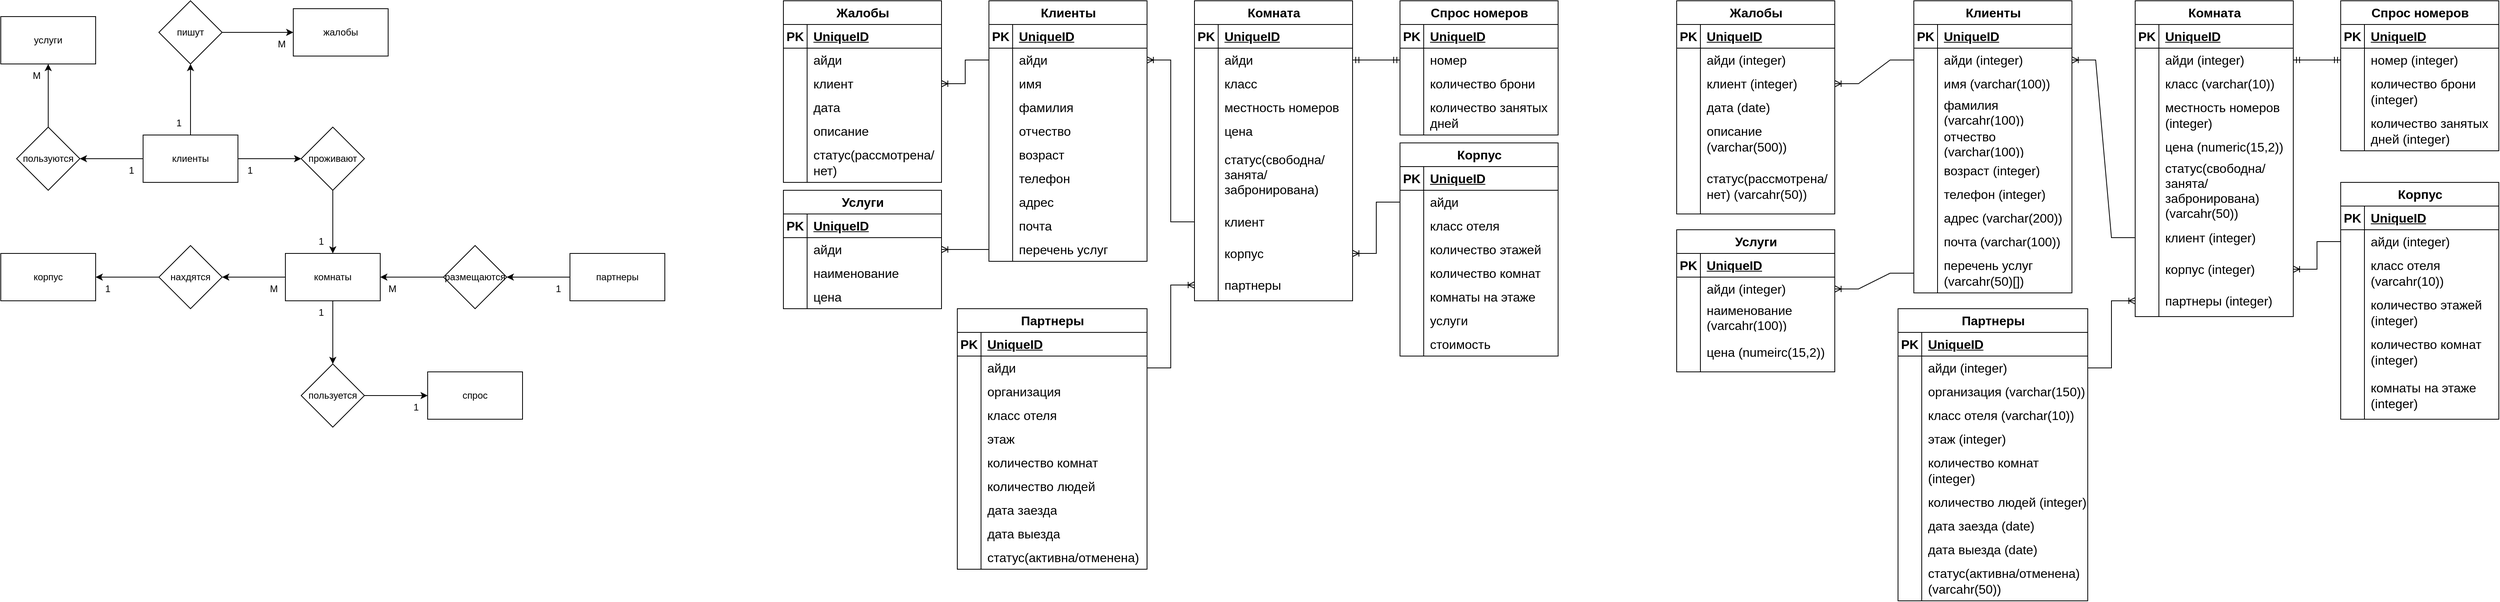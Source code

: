 <mxfile version="23.1.3" type="device">
  <diagram name="Страница — 1" id="udz5jF7b_yETzvx5t7V3">
    <mxGraphModel dx="8832" dy="5721" grid="1" gridSize="10" guides="1" tooltips="1" connect="1" arrows="1" fold="1" page="1" pageScale="1" pageWidth="3300" pageHeight="4681" background="none" math="0" shadow="0">
      <root>
        <mxCell id="0" />
        <mxCell id="1" parent="0" />
        <mxCell id="Dk8C2V9KQuE_o1wwf6Cm-2" value="Корпус" style="shape=table;startSize=30;container=1;collapsible=1;childLayout=tableLayout;fixedRows=1;rowLines=0;fontStyle=1;align=center;resizeLast=1;html=1;fontSize=16;" parent="1" vertex="1">
          <mxGeometry x="-1750" y="-2610" width="200" height="270" as="geometry" />
        </mxCell>
        <mxCell id="Dk8C2V9KQuE_o1wwf6Cm-3" value="" style="shape=tableRow;horizontal=0;startSize=0;swimlaneHead=0;swimlaneBody=0;fillColor=none;collapsible=0;dropTarget=0;points=[[0,0.5],[1,0.5]];portConstraint=eastwest;top=0;left=0;right=0;bottom=1;fontSize=16;" parent="Dk8C2V9KQuE_o1wwf6Cm-2" vertex="1">
          <mxGeometry y="30" width="200" height="30" as="geometry" />
        </mxCell>
        <mxCell id="Dk8C2V9KQuE_o1wwf6Cm-4" value="PK" style="shape=partialRectangle;connectable=0;fillColor=none;top=0;left=0;bottom=0;right=0;fontStyle=1;overflow=hidden;whiteSpace=wrap;html=1;fontSize=16;" parent="Dk8C2V9KQuE_o1wwf6Cm-3" vertex="1">
          <mxGeometry width="30" height="30" as="geometry">
            <mxRectangle width="30" height="30" as="alternateBounds" />
          </mxGeometry>
        </mxCell>
        <mxCell id="Dk8C2V9KQuE_o1wwf6Cm-5" value="UniqueID" style="shape=partialRectangle;connectable=0;fillColor=none;top=0;left=0;bottom=0;right=0;align=left;spacingLeft=6;fontStyle=5;overflow=hidden;whiteSpace=wrap;html=1;fontSize=16;" parent="Dk8C2V9KQuE_o1wwf6Cm-3" vertex="1">
          <mxGeometry x="30" width="170" height="30" as="geometry">
            <mxRectangle width="170" height="30" as="alternateBounds" />
          </mxGeometry>
        </mxCell>
        <mxCell id="Dk8C2V9KQuE_o1wwf6Cm-88" style="shape=tableRow;horizontal=0;startSize=0;swimlaneHead=0;swimlaneBody=0;fillColor=none;collapsible=0;dropTarget=0;points=[[0,0.5],[1,0.5]];portConstraint=eastwest;top=0;left=0;right=0;bottom=0;fontSize=16;" parent="Dk8C2V9KQuE_o1wwf6Cm-2" vertex="1">
          <mxGeometry y="60" width="200" height="30" as="geometry" />
        </mxCell>
        <mxCell id="Dk8C2V9KQuE_o1wwf6Cm-89" style="shape=partialRectangle;connectable=0;fillColor=none;top=0;left=0;bottom=0;right=0;editable=1;overflow=hidden;whiteSpace=wrap;html=1;fontSize=16;" parent="Dk8C2V9KQuE_o1wwf6Cm-88" vertex="1">
          <mxGeometry width="30" height="30" as="geometry">
            <mxRectangle width="30" height="30" as="alternateBounds" />
          </mxGeometry>
        </mxCell>
        <mxCell id="Dk8C2V9KQuE_o1wwf6Cm-90" value="айди" style="shape=partialRectangle;connectable=0;fillColor=none;top=0;left=0;bottom=0;right=0;align=left;spacingLeft=6;overflow=hidden;whiteSpace=wrap;html=1;fontSize=16;" parent="Dk8C2V9KQuE_o1wwf6Cm-88" vertex="1">
          <mxGeometry x="30" width="170" height="30" as="geometry">
            <mxRectangle width="170" height="30" as="alternateBounds" />
          </mxGeometry>
        </mxCell>
        <mxCell id="Dk8C2V9KQuE_o1wwf6Cm-6" value="" style="shape=tableRow;horizontal=0;startSize=0;swimlaneHead=0;swimlaneBody=0;fillColor=none;collapsible=0;dropTarget=0;points=[[0,0.5],[1,0.5]];portConstraint=eastwest;top=0;left=0;right=0;bottom=0;fontSize=16;" parent="Dk8C2V9KQuE_o1wwf6Cm-2" vertex="1">
          <mxGeometry y="90" width="200" height="30" as="geometry" />
        </mxCell>
        <mxCell id="Dk8C2V9KQuE_o1wwf6Cm-7" value="" style="shape=partialRectangle;connectable=0;fillColor=none;top=0;left=0;bottom=0;right=0;editable=1;overflow=hidden;whiteSpace=wrap;html=1;fontSize=16;" parent="Dk8C2V9KQuE_o1wwf6Cm-6" vertex="1">
          <mxGeometry width="30" height="30" as="geometry">
            <mxRectangle width="30" height="30" as="alternateBounds" />
          </mxGeometry>
        </mxCell>
        <mxCell id="Dk8C2V9KQuE_o1wwf6Cm-8" value="класс отеля" style="shape=partialRectangle;connectable=0;fillColor=none;top=0;left=0;bottom=0;right=0;align=left;spacingLeft=6;overflow=hidden;whiteSpace=wrap;html=1;fontSize=16;" parent="Dk8C2V9KQuE_o1wwf6Cm-6" vertex="1">
          <mxGeometry x="30" width="170" height="30" as="geometry">
            <mxRectangle width="170" height="30" as="alternateBounds" />
          </mxGeometry>
        </mxCell>
        <mxCell id="Dk8C2V9KQuE_o1wwf6Cm-9" value="" style="shape=tableRow;horizontal=0;startSize=0;swimlaneHead=0;swimlaneBody=0;fillColor=none;collapsible=0;dropTarget=0;points=[[0,0.5],[1,0.5]];portConstraint=eastwest;top=0;left=0;right=0;bottom=0;fontSize=16;" parent="Dk8C2V9KQuE_o1wwf6Cm-2" vertex="1">
          <mxGeometry y="120" width="200" height="30" as="geometry" />
        </mxCell>
        <mxCell id="Dk8C2V9KQuE_o1wwf6Cm-10" value="" style="shape=partialRectangle;connectable=0;fillColor=none;top=0;left=0;bottom=0;right=0;editable=1;overflow=hidden;whiteSpace=wrap;html=1;fontSize=16;" parent="Dk8C2V9KQuE_o1wwf6Cm-9" vertex="1">
          <mxGeometry width="30" height="30" as="geometry">
            <mxRectangle width="30" height="30" as="alternateBounds" />
          </mxGeometry>
        </mxCell>
        <mxCell id="Dk8C2V9KQuE_o1wwf6Cm-11" value="количество этажей" style="shape=partialRectangle;connectable=0;fillColor=none;top=0;left=0;bottom=0;right=0;align=left;spacingLeft=6;overflow=hidden;whiteSpace=wrap;html=1;fontSize=16;" parent="Dk8C2V9KQuE_o1wwf6Cm-9" vertex="1">
          <mxGeometry x="30" width="170" height="30" as="geometry">
            <mxRectangle width="170" height="30" as="alternateBounds" />
          </mxGeometry>
        </mxCell>
        <mxCell id="Dk8C2V9KQuE_o1wwf6Cm-12" value="" style="shape=tableRow;horizontal=0;startSize=0;swimlaneHead=0;swimlaneBody=0;fillColor=none;collapsible=0;dropTarget=0;points=[[0,0.5],[1,0.5]];portConstraint=eastwest;top=0;left=0;right=0;bottom=0;fontSize=16;" parent="Dk8C2V9KQuE_o1wwf6Cm-2" vertex="1">
          <mxGeometry y="150" width="200" height="30" as="geometry" />
        </mxCell>
        <mxCell id="Dk8C2V9KQuE_o1wwf6Cm-13" value="" style="shape=partialRectangle;connectable=0;fillColor=none;top=0;left=0;bottom=0;right=0;editable=1;overflow=hidden;whiteSpace=wrap;html=1;fontSize=16;" parent="Dk8C2V9KQuE_o1wwf6Cm-12" vertex="1">
          <mxGeometry width="30" height="30" as="geometry">
            <mxRectangle width="30" height="30" as="alternateBounds" />
          </mxGeometry>
        </mxCell>
        <mxCell id="Dk8C2V9KQuE_o1wwf6Cm-14" value="количество комнат" style="shape=partialRectangle;connectable=0;fillColor=none;top=0;left=0;bottom=0;right=0;align=left;spacingLeft=6;overflow=hidden;whiteSpace=wrap;html=1;fontSize=16;" parent="Dk8C2V9KQuE_o1wwf6Cm-12" vertex="1">
          <mxGeometry x="30" width="170" height="30" as="geometry">
            <mxRectangle width="170" height="30" as="alternateBounds" />
          </mxGeometry>
        </mxCell>
        <mxCell id="Dk8C2V9KQuE_o1wwf6Cm-15" style="shape=tableRow;horizontal=0;startSize=0;swimlaneHead=0;swimlaneBody=0;fillColor=none;collapsible=0;dropTarget=0;points=[[0,0.5],[1,0.5]];portConstraint=eastwest;top=0;left=0;right=0;bottom=0;fontSize=16;" parent="Dk8C2V9KQuE_o1wwf6Cm-2" vertex="1">
          <mxGeometry y="180" width="200" height="30" as="geometry" />
        </mxCell>
        <mxCell id="Dk8C2V9KQuE_o1wwf6Cm-16" style="shape=partialRectangle;connectable=0;fillColor=none;top=0;left=0;bottom=0;right=0;editable=1;overflow=hidden;whiteSpace=wrap;html=1;fontSize=16;" parent="Dk8C2V9KQuE_o1wwf6Cm-15" vertex="1">
          <mxGeometry width="30" height="30" as="geometry">
            <mxRectangle width="30" height="30" as="alternateBounds" />
          </mxGeometry>
        </mxCell>
        <mxCell id="Dk8C2V9KQuE_o1wwf6Cm-17" value="комнаты на этаже" style="shape=partialRectangle;connectable=0;fillColor=none;top=0;left=0;bottom=0;right=0;align=left;spacingLeft=6;overflow=hidden;whiteSpace=wrap;html=1;fontSize=16;" parent="Dk8C2V9KQuE_o1wwf6Cm-15" vertex="1">
          <mxGeometry x="30" width="170" height="30" as="geometry">
            <mxRectangle width="170" height="30" as="alternateBounds" />
          </mxGeometry>
        </mxCell>
        <mxCell id="Dk8C2V9KQuE_o1wwf6Cm-21" style="shape=tableRow;horizontal=0;startSize=0;swimlaneHead=0;swimlaneBody=0;fillColor=none;collapsible=0;dropTarget=0;points=[[0,0.5],[1,0.5]];portConstraint=eastwest;top=0;left=0;right=0;bottom=0;fontSize=16;" parent="Dk8C2V9KQuE_o1wwf6Cm-2" vertex="1">
          <mxGeometry y="210" width="200" height="30" as="geometry" />
        </mxCell>
        <mxCell id="Dk8C2V9KQuE_o1wwf6Cm-22" style="shape=partialRectangle;connectable=0;fillColor=none;top=0;left=0;bottom=0;right=0;editable=1;overflow=hidden;whiteSpace=wrap;html=1;fontSize=16;" parent="Dk8C2V9KQuE_o1wwf6Cm-21" vertex="1">
          <mxGeometry width="30" height="30" as="geometry">
            <mxRectangle width="30" height="30" as="alternateBounds" />
          </mxGeometry>
        </mxCell>
        <mxCell id="Dk8C2V9KQuE_o1wwf6Cm-23" value="услуги" style="shape=partialRectangle;connectable=0;fillColor=none;top=0;left=0;bottom=0;right=0;align=left;spacingLeft=6;overflow=hidden;whiteSpace=wrap;html=1;fontSize=16;" parent="Dk8C2V9KQuE_o1wwf6Cm-21" vertex="1">
          <mxGeometry x="30" width="170" height="30" as="geometry">
            <mxRectangle width="170" height="30" as="alternateBounds" />
          </mxGeometry>
        </mxCell>
        <mxCell id="Dk8C2V9KQuE_o1wwf6Cm-24" style="shape=tableRow;horizontal=0;startSize=0;swimlaneHead=0;swimlaneBody=0;fillColor=none;collapsible=0;dropTarget=0;points=[[0,0.5],[1,0.5]];portConstraint=eastwest;top=0;left=0;right=0;bottom=0;fontSize=16;" parent="Dk8C2V9KQuE_o1wwf6Cm-2" vertex="1">
          <mxGeometry y="240" width="200" height="30" as="geometry" />
        </mxCell>
        <mxCell id="Dk8C2V9KQuE_o1wwf6Cm-25" style="shape=partialRectangle;connectable=0;fillColor=none;top=0;left=0;bottom=0;right=0;editable=1;overflow=hidden;whiteSpace=wrap;html=1;fontSize=16;" parent="Dk8C2V9KQuE_o1wwf6Cm-24" vertex="1">
          <mxGeometry width="30" height="30" as="geometry">
            <mxRectangle width="30" height="30" as="alternateBounds" />
          </mxGeometry>
        </mxCell>
        <mxCell id="Dk8C2V9KQuE_o1wwf6Cm-26" value="стоимость" style="shape=partialRectangle;connectable=0;fillColor=none;top=0;left=0;bottom=0;right=0;align=left;spacingLeft=6;overflow=hidden;whiteSpace=wrap;html=1;fontSize=16;" parent="Dk8C2V9KQuE_o1wwf6Cm-24" vertex="1">
          <mxGeometry x="30" width="170" height="30" as="geometry">
            <mxRectangle width="170" height="30" as="alternateBounds" />
          </mxGeometry>
        </mxCell>
        <mxCell id="Dk8C2V9KQuE_o1wwf6Cm-27" value="Комната" style="shape=table;startSize=30;container=1;collapsible=1;childLayout=tableLayout;fixedRows=1;rowLines=0;fontStyle=1;align=center;resizeLast=1;html=1;fontSize=16;" parent="1" vertex="1">
          <mxGeometry x="-2010" y="-2790" width="200" height="380" as="geometry" />
        </mxCell>
        <mxCell id="Dk8C2V9KQuE_o1wwf6Cm-28" value="" style="shape=tableRow;horizontal=0;startSize=0;swimlaneHead=0;swimlaneBody=0;fillColor=none;collapsible=0;dropTarget=0;points=[[0,0.5],[1,0.5]];portConstraint=eastwest;top=0;left=0;right=0;bottom=1;fontSize=16;" parent="Dk8C2V9KQuE_o1wwf6Cm-27" vertex="1">
          <mxGeometry y="30" width="200" height="30" as="geometry" />
        </mxCell>
        <mxCell id="Dk8C2V9KQuE_o1wwf6Cm-29" value="PK" style="shape=partialRectangle;connectable=0;fillColor=none;top=0;left=0;bottom=0;right=0;fontStyle=1;overflow=hidden;whiteSpace=wrap;html=1;fontSize=16;" parent="Dk8C2V9KQuE_o1wwf6Cm-28" vertex="1">
          <mxGeometry width="30" height="30" as="geometry">
            <mxRectangle width="30" height="30" as="alternateBounds" />
          </mxGeometry>
        </mxCell>
        <mxCell id="Dk8C2V9KQuE_o1wwf6Cm-30" value="UniqueID" style="shape=partialRectangle;connectable=0;fillColor=none;top=0;left=0;bottom=0;right=0;align=left;spacingLeft=6;fontStyle=5;overflow=hidden;whiteSpace=wrap;html=1;fontSize=16;" parent="Dk8C2V9KQuE_o1wwf6Cm-28" vertex="1">
          <mxGeometry x="30" width="170" height="30" as="geometry">
            <mxRectangle width="170" height="30" as="alternateBounds" />
          </mxGeometry>
        </mxCell>
        <mxCell id="Dk8C2V9KQuE_o1wwf6Cm-31" value="" style="shape=tableRow;horizontal=0;startSize=0;swimlaneHead=0;swimlaneBody=0;fillColor=none;collapsible=0;dropTarget=0;points=[[0,0.5],[1,0.5]];portConstraint=eastwest;top=0;left=0;right=0;bottom=0;fontSize=16;" parent="Dk8C2V9KQuE_o1wwf6Cm-27" vertex="1">
          <mxGeometry y="60" width="200" height="30" as="geometry" />
        </mxCell>
        <mxCell id="Dk8C2V9KQuE_o1wwf6Cm-32" value="" style="shape=partialRectangle;connectable=0;fillColor=none;top=0;left=0;bottom=0;right=0;editable=1;overflow=hidden;whiteSpace=wrap;html=1;fontSize=16;" parent="Dk8C2V9KQuE_o1wwf6Cm-31" vertex="1">
          <mxGeometry width="30" height="30" as="geometry">
            <mxRectangle width="30" height="30" as="alternateBounds" />
          </mxGeometry>
        </mxCell>
        <mxCell id="Dk8C2V9KQuE_o1wwf6Cm-33" value="айди" style="shape=partialRectangle;connectable=0;fillColor=none;top=0;left=0;bottom=0;right=0;align=left;spacingLeft=6;overflow=hidden;whiteSpace=wrap;html=1;fontSize=16;" parent="Dk8C2V9KQuE_o1wwf6Cm-31" vertex="1">
          <mxGeometry x="30" width="170" height="30" as="geometry">
            <mxRectangle width="170" height="30" as="alternateBounds" />
          </mxGeometry>
        </mxCell>
        <mxCell id="Dk8C2V9KQuE_o1wwf6Cm-34" value="" style="shape=tableRow;horizontal=0;startSize=0;swimlaneHead=0;swimlaneBody=0;fillColor=none;collapsible=0;dropTarget=0;points=[[0,0.5],[1,0.5]];portConstraint=eastwest;top=0;left=0;right=0;bottom=0;fontSize=16;" parent="Dk8C2V9KQuE_o1wwf6Cm-27" vertex="1">
          <mxGeometry y="90" width="200" height="30" as="geometry" />
        </mxCell>
        <mxCell id="Dk8C2V9KQuE_o1wwf6Cm-35" value="" style="shape=partialRectangle;connectable=0;fillColor=none;top=0;left=0;bottom=0;right=0;editable=1;overflow=hidden;whiteSpace=wrap;html=1;fontSize=16;" parent="Dk8C2V9KQuE_o1wwf6Cm-34" vertex="1">
          <mxGeometry width="30" height="30" as="geometry">
            <mxRectangle width="30" height="30" as="alternateBounds" />
          </mxGeometry>
        </mxCell>
        <mxCell id="Dk8C2V9KQuE_o1wwf6Cm-36" value="класс" style="shape=partialRectangle;connectable=0;fillColor=none;top=0;left=0;bottom=0;right=0;align=left;spacingLeft=6;overflow=hidden;whiteSpace=wrap;html=1;fontSize=16;" parent="Dk8C2V9KQuE_o1wwf6Cm-34" vertex="1">
          <mxGeometry x="30" width="170" height="30" as="geometry">
            <mxRectangle width="170" height="30" as="alternateBounds" />
          </mxGeometry>
        </mxCell>
        <mxCell id="Dk8C2V9KQuE_o1wwf6Cm-37" value="" style="shape=tableRow;horizontal=0;startSize=0;swimlaneHead=0;swimlaneBody=0;fillColor=none;collapsible=0;dropTarget=0;points=[[0,0.5],[1,0.5]];portConstraint=eastwest;top=0;left=0;right=0;bottom=0;fontSize=16;" parent="Dk8C2V9KQuE_o1wwf6Cm-27" vertex="1">
          <mxGeometry y="120" width="200" height="30" as="geometry" />
        </mxCell>
        <mxCell id="Dk8C2V9KQuE_o1wwf6Cm-38" value="" style="shape=partialRectangle;connectable=0;fillColor=none;top=0;left=0;bottom=0;right=0;editable=1;overflow=hidden;whiteSpace=wrap;html=1;fontSize=16;" parent="Dk8C2V9KQuE_o1wwf6Cm-37" vertex="1">
          <mxGeometry width="30" height="30" as="geometry">
            <mxRectangle width="30" height="30" as="alternateBounds" />
          </mxGeometry>
        </mxCell>
        <mxCell id="Dk8C2V9KQuE_o1wwf6Cm-39" value="местность номеров" style="shape=partialRectangle;connectable=0;fillColor=none;top=0;left=0;bottom=0;right=0;align=left;spacingLeft=6;overflow=hidden;whiteSpace=wrap;html=1;fontSize=16;" parent="Dk8C2V9KQuE_o1wwf6Cm-37" vertex="1">
          <mxGeometry x="30" width="170" height="30" as="geometry">
            <mxRectangle width="170" height="30" as="alternateBounds" />
          </mxGeometry>
        </mxCell>
        <mxCell id="Dk8C2V9KQuE_o1wwf6Cm-40" style="shape=tableRow;horizontal=0;startSize=0;swimlaneHead=0;swimlaneBody=0;fillColor=none;collapsible=0;dropTarget=0;points=[[0,0.5],[1,0.5]];portConstraint=eastwest;top=0;left=0;right=0;bottom=0;fontSize=16;" parent="Dk8C2V9KQuE_o1wwf6Cm-27" vertex="1">
          <mxGeometry y="150" width="200" height="30" as="geometry" />
        </mxCell>
        <mxCell id="Dk8C2V9KQuE_o1wwf6Cm-41" style="shape=partialRectangle;connectable=0;fillColor=none;top=0;left=0;bottom=0;right=0;editable=1;overflow=hidden;whiteSpace=wrap;html=1;fontSize=16;" parent="Dk8C2V9KQuE_o1wwf6Cm-40" vertex="1">
          <mxGeometry width="30" height="30" as="geometry">
            <mxRectangle width="30" height="30" as="alternateBounds" />
          </mxGeometry>
        </mxCell>
        <mxCell id="Dk8C2V9KQuE_o1wwf6Cm-42" value="цена" style="shape=partialRectangle;connectable=0;fillColor=none;top=0;left=0;bottom=0;right=0;align=left;spacingLeft=6;overflow=hidden;whiteSpace=wrap;html=1;fontSize=16;" parent="Dk8C2V9KQuE_o1wwf6Cm-40" vertex="1">
          <mxGeometry x="30" width="170" height="30" as="geometry">
            <mxRectangle width="170" height="30" as="alternateBounds" />
          </mxGeometry>
        </mxCell>
        <mxCell id="Dk8C2V9KQuE_o1wwf6Cm-43" style="shape=tableRow;horizontal=0;startSize=0;swimlaneHead=0;swimlaneBody=0;fillColor=none;collapsible=0;dropTarget=0;points=[[0,0.5],[1,0.5]];portConstraint=eastwest;top=0;left=0;right=0;bottom=0;fontSize=16;" parent="Dk8C2V9KQuE_o1wwf6Cm-27" vertex="1">
          <mxGeometry y="180" width="200" height="80" as="geometry" />
        </mxCell>
        <mxCell id="Dk8C2V9KQuE_o1wwf6Cm-44" style="shape=partialRectangle;connectable=0;fillColor=none;top=0;left=0;bottom=0;right=0;editable=1;overflow=hidden;whiteSpace=wrap;html=1;fontSize=16;" parent="Dk8C2V9KQuE_o1wwf6Cm-43" vertex="1">
          <mxGeometry width="30" height="80" as="geometry">
            <mxRectangle width="30" height="80" as="alternateBounds" />
          </mxGeometry>
        </mxCell>
        <mxCell id="Dk8C2V9KQuE_o1wwf6Cm-45" value="статус(свободна/занята/забронирована)" style="shape=partialRectangle;connectable=0;fillColor=none;top=0;left=0;bottom=0;right=0;align=left;spacingLeft=6;overflow=hidden;whiteSpace=wrap;html=1;fontSize=16;" parent="Dk8C2V9KQuE_o1wwf6Cm-43" vertex="1">
          <mxGeometry x="30" width="170" height="80" as="geometry">
            <mxRectangle width="170" height="80" as="alternateBounds" />
          </mxGeometry>
        </mxCell>
        <mxCell id="2hdnFTzWrXRsLLkCAoPm-7" style="shape=tableRow;horizontal=0;startSize=0;swimlaneHead=0;swimlaneBody=0;fillColor=none;collapsible=0;dropTarget=0;points=[[0,0.5],[1,0.5]];portConstraint=eastwest;top=0;left=0;right=0;bottom=0;fontSize=16;" vertex="1" parent="Dk8C2V9KQuE_o1wwf6Cm-27">
          <mxGeometry y="260" width="200" height="40" as="geometry" />
        </mxCell>
        <mxCell id="2hdnFTzWrXRsLLkCAoPm-8" style="shape=partialRectangle;connectable=0;fillColor=none;top=0;left=0;bottom=0;right=0;editable=1;overflow=hidden;whiteSpace=wrap;html=1;fontSize=16;" vertex="1" parent="2hdnFTzWrXRsLLkCAoPm-7">
          <mxGeometry width="30" height="40" as="geometry">
            <mxRectangle width="30" height="40" as="alternateBounds" />
          </mxGeometry>
        </mxCell>
        <mxCell id="2hdnFTzWrXRsLLkCAoPm-9" value="клиент" style="shape=partialRectangle;connectable=0;fillColor=none;top=0;left=0;bottom=0;right=0;align=left;spacingLeft=6;overflow=hidden;whiteSpace=wrap;html=1;fontSize=16;" vertex="1" parent="2hdnFTzWrXRsLLkCAoPm-7">
          <mxGeometry x="30" width="170" height="40" as="geometry">
            <mxRectangle width="170" height="40" as="alternateBounds" />
          </mxGeometry>
        </mxCell>
        <mxCell id="2hdnFTzWrXRsLLkCAoPm-11" style="shape=tableRow;horizontal=0;startSize=0;swimlaneHead=0;swimlaneBody=0;fillColor=none;collapsible=0;dropTarget=0;points=[[0,0.5],[1,0.5]];portConstraint=eastwest;top=0;left=0;right=0;bottom=0;fontSize=16;" vertex="1" parent="Dk8C2V9KQuE_o1wwf6Cm-27">
          <mxGeometry y="300" width="200" height="40" as="geometry" />
        </mxCell>
        <mxCell id="2hdnFTzWrXRsLLkCAoPm-12" style="shape=partialRectangle;connectable=0;fillColor=none;top=0;left=0;bottom=0;right=0;editable=1;overflow=hidden;whiteSpace=wrap;html=1;fontSize=16;" vertex="1" parent="2hdnFTzWrXRsLLkCAoPm-11">
          <mxGeometry width="30" height="40" as="geometry">
            <mxRectangle width="30" height="40" as="alternateBounds" />
          </mxGeometry>
        </mxCell>
        <mxCell id="2hdnFTzWrXRsLLkCAoPm-13" value="корпус" style="shape=partialRectangle;connectable=0;fillColor=none;top=0;left=0;bottom=0;right=0;align=left;spacingLeft=6;overflow=hidden;whiteSpace=wrap;html=1;fontSize=16;" vertex="1" parent="2hdnFTzWrXRsLLkCAoPm-11">
          <mxGeometry x="30" width="170" height="40" as="geometry">
            <mxRectangle width="170" height="40" as="alternateBounds" />
          </mxGeometry>
        </mxCell>
        <mxCell id="2hdnFTzWrXRsLLkCAoPm-15" style="shape=tableRow;horizontal=0;startSize=0;swimlaneHead=0;swimlaneBody=0;fillColor=none;collapsible=0;dropTarget=0;points=[[0,0.5],[1,0.5]];portConstraint=eastwest;top=0;left=0;right=0;bottom=0;fontSize=16;" vertex="1" parent="Dk8C2V9KQuE_o1wwf6Cm-27">
          <mxGeometry y="340" width="200" height="40" as="geometry" />
        </mxCell>
        <mxCell id="2hdnFTzWrXRsLLkCAoPm-16" style="shape=partialRectangle;connectable=0;fillColor=none;top=0;left=0;bottom=0;right=0;editable=1;overflow=hidden;whiteSpace=wrap;html=1;fontSize=16;" vertex="1" parent="2hdnFTzWrXRsLLkCAoPm-15">
          <mxGeometry width="30" height="40" as="geometry">
            <mxRectangle width="30" height="40" as="alternateBounds" />
          </mxGeometry>
        </mxCell>
        <mxCell id="2hdnFTzWrXRsLLkCAoPm-17" value="партнеры" style="shape=partialRectangle;connectable=0;fillColor=none;top=0;left=0;bottom=0;right=0;align=left;spacingLeft=6;overflow=hidden;whiteSpace=wrap;html=1;fontSize=16;" vertex="1" parent="2hdnFTzWrXRsLLkCAoPm-15">
          <mxGeometry x="30" width="170" height="40" as="geometry">
            <mxRectangle width="170" height="40" as="alternateBounds" />
          </mxGeometry>
        </mxCell>
        <mxCell id="Dk8C2V9KQuE_o1wwf6Cm-52" value="Услуги" style="shape=table;startSize=30;container=1;collapsible=1;childLayout=tableLayout;fixedRows=1;rowLines=0;fontStyle=1;align=center;resizeLast=1;html=1;fontSize=16;" parent="1" vertex="1">
          <mxGeometry x="-2530" y="-2550" width="200" height="150" as="geometry" />
        </mxCell>
        <mxCell id="Dk8C2V9KQuE_o1wwf6Cm-53" value="" style="shape=tableRow;horizontal=0;startSize=0;swimlaneHead=0;swimlaneBody=0;fillColor=none;collapsible=0;dropTarget=0;points=[[0,0.5],[1,0.5]];portConstraint=eastwest;top=0;left=0;right=0;bottom=1;fontSize=16;" parent="Dk8C2V9KQuE_o1wwf6Cm-52" vertex="1">
          <mxGeometry y="30" width="200" height="30" as="geometry" />
        </mxCell>
        <mxCell id="Dk8C2V9KQuE_o1wwf6Cm-54" value="PK" style="shape=partialRectangle;connectable=0;fillColor=none;top=0;left=0;bottom=0;right=0;fontStyle=1;overflow=hidden;whiteSpace=wrap;html=1;fontSize=16;" parent="Dk8C2V9KQuE_o1wwf6Cm-53" vertex="1">
          <mxGeometry width="30" height="30" as="geometry">
            <mxRectangle width="30" height="30" as="alternateBounds" />
          </mxGeometry>
        </mxCell>
        <mxCell id="Dk8C2V9KQuE_o1wwf6Cm-55" value="UniqueID" style="shape=partialRectangle;connectable=0;fillColor=none;top=0;left=0;bottom=0;right=0;align=left;spacingLeft=6;fontStyle=5;overflow=hidden;whiteSpace=wrap;html=1;fontSize=16;" parent="Dk8C2V9KQuE_o1wwf6Cm-53" vertex="1">
          <mxGeometry x="30" width="170" height="30" as="geometry">
            <mxRectangle width="170" height="30" as="alternateBounds" />
          </mxGeometry>
        </mxCell>
        <mxCell id="Dk8C2V9KQuE_o1wwf6Cm-56" value="" style="shape=tableRow;horizontal=0;startSize=0;swimlaneHead=0;swimlaneBody=0;fillColor=none;collapsible=0;dropTarget=0;points=[[0,0.5],[1,0.5]];portConstraint=eastwest;top=0;left=0;right=0;bottom=0;fontSize=16;" parent="Dk8C2V9KQuE_o1wwf6Cm-52" vertex="1">
          <mxGeometry y="60" width="200" height="30" as="geometry" />
        </mxCell>
        <mxCell id="Dk8C2V9KQuE_o1wwf6Cm-57" value="" style="shape=partialRectangle;connectable=0;fillColor=none;top=0;left=0;bottom=0;right=0;editable=1;overflow=hidden;whiteSpace=wrap;html=1;fontSize=16;" parent="Dk8C2V9KQuE_o1wwf6Cm-56" vertex="1">
          <mxGeometry width="30" height="30" as="geometry">
            <mxRectangle width="30" height="30" as="alternateBounds" />
          </mxGeometry>
        </mxCell>
        <mxCell id="Dk8C2V9KQuE_o1wwf6Cm-58" value="айди" style="shape=partialRectangle;connectable=0;fillColor=none;top=0;left=0;bottom=0;right=0;align=left;spacingLeft=6;overflow=hidden;whiteSpace=wrap;html=1;fontSize=16;" parent="Dk8C2V9KQuE_o1wwf6Cm-56" vertex="1">
          <mxGeometry x="30" width="170" height="30" as="geometry">
            <mxRectangle width="170" height="30" as="alternateBounds" />
          </mxGeometry>
        </mxCell>
        <mxCell id="Dk8C2V9KQuE_o1wwf6Cm-59" value="" style="shape=tableRow;horizontal=0;startSize=0;swimlaneHead=0;swimlaneBody=0;fillColor=none;collapsible=0;dropTarget=0;points=[[0,0.5],[1,0.5]];portConstraint=eastwest;top=0;left=0;right=0;bottom=0;fontSize=16;" parent="Dk8C2V9KQuE_o1wwf6Cm-52" vertex="1">
          <mxGeometry y="90" width="200" height="30" as="geometry" />
        </mxCell>
        <mxCell id="Dk8C2V9KQuE_o1wwf6Cm-60" value="" style="shape=partialRectangle;connectable=0;fillColor=none;top=0;left=0;bottom=0;right=0;editable=1;overflow=hidden;whiteSpace=wrap;html=1;fontSize=16;" parent="Dk8C2V9KQuE_o1wwf6Cm-59" vertex="1">
          <mxGeometry width="30" height="30" as="geometry">
            <mxRectangle width="30" height="30" as="alternateBounds" />
          </mxGeometry>
        </mxCell>
        <mxCell id="Dk8C2V9KQuE_o1wwf6Cm-61" value="наименование" style="shape=partialRectangle;connectable=0;fillColor=none;top=0;left=0;bottom=0;right=0;align=left;spacingLeft=6;overflow=hidden;whiteSpace=wrap;html=1;fontSize=16;" parent="Dk8C2V9KQuE_o1wwf6Cm-59" vertex="1">
          <mxGeometry x="30" width="170" height="30" as="geometry">
            <mxRectangle width="170" height="30" as="alternateBounds" />
          </mxGeometry>
        </mxCell>
        <mxCell id="Dk8C2V9KQuE_o1wwf6Cm-62" value="" style="shape=tableRow;horizontal=0;startSize=0;swimlaneHead=0;swimlaneBody=0;fillColor=none;collapsible=0;dropTarget=0;points=[[0,0.5],[1,0.5]];portConstraint=eastwest;top=0;left=0;right=0;bottom=0;fontSize=16;" parent="Dk8C2V9KQuE_o1wwf6Cm-52" vertex="1">
          <mxGeometry y="120" width="200" height="30" as="geometry" />
        </mxCell>
        <mxCell id="Dk8C2V9KQuE_o1wwf6Cm-63" value="" style="shape=partialRectangle;connectable=0;fillColor=none;top=0;left=0;bottom=0;right=0;editable=1;overflow=hidden;whiteSpace=wrap;html=1;fontSize=16;" parent="Dk8C2V9KQuE_o1wwf6Cm-62" vertex="1">
          <mxGeometry width="30" height="30" as="geometry">
            <mxRectangle width="30" height="30" as="alternateBounds" />
          </mxGeometry>
        </mxCell>
        <mxCell id="Dk8C2V9KQuE_o1wwf6Cm-64" value="цена" style="shape=partialRectangle;connectable=0;fillColor=none;top=0;left=0;bottom=0;right=0;align=left;spacingLeft=6;overflow=hidden;whiteSpace=wrap;html=1;fontSize=16;" parent="Dk8C2V9KQuE_o1wwf6Cm-62" vertex="1">
          <mxGeometry x="30" width="170" height="30" as="geometry">
            <mxRectangle width="170" height="30" as="alternateBounds" />
          </mxGeometry>
        </mxCell>
        <mxCell id="Dk8C2V9KQuE_o1wwf6Cm-91" value="Партнеры" style="shape=table;startSize=30;container=1;collapsible=1;childLayout=tableLayout;fixedRows=1;rowLines=0;fontStyle=1;align=center;resizeLast=1;html=1;fontSize=16;" parent="1" vertex="1">
          <mxGeometry x="-2310" y="-2400" width="240" height="330" as="geometry" />
        </mxCell>
        <mxCell id="Dk8C2V9KQuE_o1wwf6Cm-92" value="" style="shape=tableRow;horizontal=0;startSize=0;swimlaneHead=0;swimlaneBody=0;fillColor=none;collapsible=0;dropTarget=0;points=[[0,0.5],[1,0.5]];portConstraint=eastwest;top=0;left=0;right=0;bottom=1;fontSize=16;" parent="Dk8C2V9KQuE_o1wwf6Cm-91" vertex="1">
          <mxGeometry y="30" width="240" height="30" as="geometry" />
        </mxCell>
        <mxCell id="Dk8C2V9KQuE_o1wwf6Cm-93" value="PK" style="shape=partialRectangle;connectable=0;fillColor=none;top=0;left=0;bottom=0;right=0;fontStyle=1;overflow=hidden;whiteSpace=wrap;html=1;fontSize=16;" parent="Dk8C2V9KQuE_o1wwf6Cm-92" vertex="1">
          <mxGeometry width="30" height="30" as="geometry">
            <mxRectangle width="30" height="30" as="alternateBounds" />
          </mxGeometry>
        </mxCell>
        <mxCell id="Dk8C2V9KQuE_o1wwf6Cm-94" value="UniqueID" style="shape=partialRectangle;connectable=0;fillColor=none;top=0;left=0;bottom=0;right=0;align=left;spacingLeft=6;fontStyle=5;overflow=hidden;whiteSpace=wrap;html=1;fontSize=16;" parent="Dk8C2V9KQuE_o1wwf6Cm-92" vertex="1">
          <mxGeometry x="30" width="210" height="30" as="geometry">
            <mxRectangle width="210" height="30" as="alternateBounds" />
          </mxGeometry>
        </mxCell>
        <mxCell id="Dk8C2V9KQuE_o1wwf6Cm-95" style="shape=tableRow;horizontal=0;startSize=0;swimlaneHead=0;swimlaneBody=0;fillColor=none;collapsible=0;dropTarget=0;points=[[0,0.5],[1,0.5]];portConstraint=eastwest;top=0;left=0;right=0;bottom=0;fontSize=16;" parent="Dk8C2V9KQuE_o1wwf6Cm-91" vertex="1">
          <mxGeometry y="60" width="240" height="30" as="geometry" />
        </mxCell>
        <mxCell id="Dk8C2V9KQuE_o1wwf6Cm-96" style="shape=partialRectangle;connectable=0;fillColor=none;top=0;left=0;bottom=0;right=0;editable=1;overflow=hidden;whiteSpace=wrap;html=1;fontSize=16;" parent="Dk8C2V9KQuE_o1wwf6Cm-95" vertex="1">
          <mxGeometry width="30" height="30" as="geometry">
            <mxRectangle width="30" height="30" as="alternateBounds" />
          </mxGeometry>
        </mxCell>
        <mxCell id="Dk8C2V9KQuE_o1wwf6Cm-97" value="айди" style="shape=partialRectangle;connectable=0;fillColor=none;top=0;left=0;bottom=0;right=0;align=left;spacingLeft=6;overflow=hidden;whiteSpace=wrap;html=1;fontSize=16;" parent="Dk8C2V9KQuE_o1wwf6Cm-95" vertex="1">
          <mxGeometry x="30" width="210" height="30" as="geometry">
            <mxRectangle width="210" height="30" as="alternateBounds" />
          </mxGeometry>
        </mxCell>
        <mxCell id="Dk8C2V9KQuE_o1wwf6Cm-98" value="" style="shape=tableRow;horizontal=0;startSize=0;swimlaneHead=0;swimlaneBody=0;fillColor=none;collapsible=0;dropTarget=0;points=[[0,0.5],[1,0.5]];portConstraint=eastwest;top=0;left=0;right=0;bottom=0;fontSize=16;" parent="Dk8C2V9KQuE_o1wwf6Cm-91" vertex="1">
          <mxGeometry y="90" width="240" height="30" as="geometry" />
        </mxCell>
        <mxCell id="Dk8C2V9KQuE_o1wwf6Cm-99" value="" style="shape=partialRectangle;connectable=0;fillColor=none;top=0;left=0;bottom=0;right=0;editable=1;overflow=hidden;whiteSpace=wrap;html=1;fontSize=16;" parent="Dk8C2V9KQuE_o1wwf6Cm-98" vertex="1">
          <mxGeometry width="30" height="30" as="geometry">
            <mxRectangle width="30" height="30" as="alternateBounds" />
          </mxGeometry>
        </mxCell>
        <mxCell id="Dk8C2V9KQuE_o1wwf6Cm-100" value="организация" style="shape=partialRectangle;connectable=0;fillColor=none;top=0;left=0;bottom=0;right=0;align=left;spacingLeft=6;overflow=hidden;whiteSpace=wrap;html=1;fontSize=16;" parent="Dk8C2V9KQuE_o1wwf6Cm-98" vertex="1">
          <mxGeometry x="30" width="210" height="30" as="geometry">
            <mxRectangle width="210" height="30" as="alternateBounds" />
          </mxGeometry>
        </mxCell>
        <mxCell id="Dk8C2V9KQuE_o1wwf6Cm-101" value="" style="shape=tableRow;horizontal=0;startSize=0;swimlaneHead=0;swimlaneBody=0;fillColor=none;collapsible=0;dropTarget=0;points=[[0,0.5],[1,0.5]];portConstraint=eastwest;top=0;left=0;right=0;bottom=0;fontSize=16;" parent="Dk8C2V9KQuE_o1wwf6Cm-91" vertex="1">
          <mxGeometry y="120" width="240" height="30" as="geometry" />
        </mxCell>
        <mxCell id="Dk8C2V9KQuE_o1wwf6Cm-102" value="" style="shape=partialRectangle;connectable=0;fillColor=none;top=0;left=0;bottom=0;right=0;editable=1;overflow=hidden;whiteSpace=wrap;html=1;fontSize=16;" parent="Dk8C2V9KQuE_o1wwf6Cm-101" vertex="1">
          <mxGeometry width="30" height="30" as="geometry">
            <mxRectangle width="30" height="30" as="alternateBounds" />
          </mxGeometry>
        </mxCell>
        <mxCell id="Dk8C2V9KQuE_o1wwf6Cm-103" value="класс отеля" style="shape=partialRectangle;connectable=0;fillColor=none;top=0;left=0;bottom=0;right=0;align=left;spacingLeft=6;overflow=hidden;whiteSpace=wrap;html=1;fontSize=16;" parent="Dk8C2V9KQuE_o1wwf6Cm-101" vertex="1">
          <mxGeometry x="30" width="210" height="30" as="geometry">
            <mxRectangle width="210" height="30" as="alternateBounds" />
          </mxGeometry>
        </mxCell>
        <mxCell id="Dk8C2V9KQuE_o1wwf6Cm-104" value="" style="shape=tableRow;horizontal=0;startSize=0;swimlaneHead=0;swimlaneBody=0;fillColor=none;collapsible=0;dropTarget=0;points=[[0,0.5],[1,0.5]];portConstraint=eastwest;top=0;left=0;right=0;bottom=0;fontSize=16;" parent="Dk8C2V9KQuE_o1wwf6Cm-91" vertex="1">
          <mxGeometry y="150" width="240" height="30" as="geometry" />
        </mxCell>
        <mxCell id="Dk8C2V9KQuE_o1wwf6Cm-105" value="" style="shape=partialRectangle;connectable=0;fillColor=none;top=0;left=0;bottom=0;right=0;editable=1;overflow=hidden;whiteSpace=wrap;html=1;fontSize=16;" parent="Dk8C2V9KQuE_o1wwf6Cm-104" vertex="1">
          <mxGeometry width="30" height="30" as="geometry">
            <mxRectangle width="30" height="30" as="alternateBounds" />
          </mxGeometry>
        </mxCell>
        <mxCell id="Dk8C2V9KQuE_o1wwf6Cm-106" value="этаж" style="shape=partialRectangle;connectable=0;fillColor=none;top=0;left=0;bottom=0;right=0;align=left;spacingLeft=6;overflow=hidden;whiteSpace=wrap;html=1;fontSize=16;" parent="Dk8C2V9KQuE_o1wwf6Cm-104" vertex="1">
          <mxGeometry x="30" width="210" height="30" as="geometry">
            <mxRectangle width="210" height="30" as="alternateBounds" />
          </mxGeometry>
        </mxCell>
        <mxCell id="Dk8C2V9KQuE_o1wwf6Cm-107" style="shape=tableRow;horizontal=0;startSize=0;swimlaneHead=0;swimlaneBody=0;fillColor=none;collapsible=0;dropTarget=0;points=[[0,0.5],[1,0.5]];portConstraint=eastwest;top=0;left=0;right=0;bottom=0;fontSize=16;" parent="Dk8C2V9KQuE_o1wwf6Cm-91" vertex="1">
          <mxGeometry y="180" width="240" height="30" as="geometry" />
        </mxCell>
        <mxCell id="Dk8C2V9KQuE_o1wwf6Cm-108" style="shape=partialRectangle;connectable=0;fillColor=none;top=0;left=0;bottom=0;right=0;editable=1;overflow=hidden;whiteSpace=wrap;html=1;fontSize=16;" parent="Dk8C2V9KQuE_o1wwf6Cm-107" vertex="1">
          <mxGeometry width="30" height="30" as="geometry">
            <mxRectangle width="30" height="30" as="alternateBounds" />
          </mxGeometry>
        </mxCell>
        <mxCell id="Dk8C2V9KQuE_o1wwf6Cm-109" value="количество комнат" style="shape=partialRectangle;connectable=0;fillColor=none;top=0;left=0;bottom=0;right=0;align=left;spacingLeft=6;overflow=hidden;whiteSpace=wrap;html=1;fontSize=16;" parent="Dk8C2V9KQuE_o1wwf6Cm-107" vertex="1">
          <mxGeometry x="30" width="210" height="30" as="geometry">
            <mxRectangle width="210" height="30" as="alternateBounds" />
          </mxGeometry>
        </mxCell>
        <mxCell id="Dk8C2V9KQuE_o1wwf6Cm-110" style="shape=tableRow;horizontal=0;startSize=0;swimlaneHead=0;swimlaneBody=0;fillColor=none;collapsible=0;dropTarget=0;points=[[0,0.5],[1,0.5]];portConstraint=eastwest;top=0;left=0;right=0;bottom=0;fontSize=16;" parent="Dk8C2V9KQuE_o1wwf6Cm-91" vertex="1">
          <mxGeometry y="210" width="240" height="30" as="geometry" />
        </mxCell>
        <mxCell id="Dk8C2V9KQuE_o1wwf6Cm-111" style="shape=partialRectangle;connectable=0;fillColor=none;top=0;left=0;bottom=0;right=0;editable=1;overflow=hidden;whiteSpace=wrap;html=1;fontSize=16;" parent="Dk8C2V9KQuE_o1wwf6Cm-110" vertex="1">
          <mxGeometry width="30" height="30" as="geometry">
            <mxRectangle width="30" height="30" as="alternateBounds" />
          </mxGeometry>
        </mxCell>
        <mxCell id="Dk8C2V9KQuE_o1wwf6Cm-112" value="количество людей" style="shape=partialRectangle;connectable=0;fillColor=none;top=0;left=0;bottom=0;right=0;align=left;spacingLeft=6;overflow=hidden;whiteSpace=wrap;html=1;fontSize=16;" parent="Dk8C2V9KQuE_o1wwf6Cm-110" vertex="1">
          <mxGeometry x="30" width="210" height="30" as="geometry">
            <mxRectangle width="210" height="30" as="alternateBounds" />
          </mxGeometry>
        </mxCell>
        <mxCell id="Dk8C2V9KQuE_o1wwf6Cm-113" style="shape=tableRow;horizontal=0;startSize=0;swimlaneHead=0;swimlaneBody=0;fillColor=none;collapsible=0;dropTarget=0;points=[[0,0.5],[1,0.5]];portConstraint=eastwest;top=0;left=0;right=0;bottom=0;fontSize=16;" parent="Dk8C2V9KQuE_o1wwf6Cm-91" vertex="1">
          <mxGeometry y="240" width="240" height="30" as="geometry" />
        </mxCell>
        <mxCell id="Dk8C2V9KQuE_o1wwf6Cm-114" style="shape=partialRectangle;connectable=0;fillColor=none;top=0;left=0;bottom=0;right=0;editable=1;overflow=hidden;whiteSpace=wrap;html=1;fontSize=16;" parent="Dk8C2V9KQuE_o1wwf6Cm-113" vertex="1">
          <mxGeometry width="30" height="30" as="geometry">
            <mxRectangle width="30" height="30" as="alternateBounds" />
          </mxGeometry>
        </mxCell>
        <mxCell id="Dk8C2V9KQuE_o1wwf6Cm-115" value="дата заезда" style="shape=partialRectangle;connectable=0;fillColor=none;top=0;left=0;bottom=0;right=0;align=left;spacingLeft=6;overflow=hidden;whiteSpace=wrap;html=1;fontSize=16;" parent="Dk8C2V9KQuE_o1wwf6Cm-113" vertex="1">
          <mxGeometry x="30" width="210" height="30" as="geometry">
            <mxRectangle width="210" height="30" as="alternateBounds" />
          </mxGeometry>
        </mxCell>
        <mxCell id="Dk8C2V9KQuE_o1wwf6Cm-116" style="shape=tableRow;horizontal=0;startSize=0;swimlaneHead=0;swimlaneBody=0;fillColor=none;collapsible=0;dropTarget=0;points=[[0,0.5],[1,0.5]];portConstraint=eastwest;top=0;left=0;right=0;bottom=0;fontSize=16;" parent="Dk8C2V9KQuE_o1wwf6Cm-91" vertex="1">
          <mxGeometry y="270" width="240" height="30" as="geometry" />
        </mxCell>
        <mxCell id="Dk8C2V9KQuE_o1wwf6Cm-117" style="shape=partialRectangle;connectable=0;fillColor=none;top=0;left=0;bottom=0;right=0;editable=1;overflow=hidden;whiteSpace=wrap;html=1;fontSize=16;" parent="Dk8C2V9KQuE_o1wwf6Cm-116" vertex="1">
          <mxGeometry width="30" height="30" as="geometry">
            <mxRectangle width="30" height="30" as="alternateBounds" />
          </mxGeometry>
        </mxCell>
        <mxCell id="Dk8C2V9KQuE_o1wwf6Cm-118" value="дата выезда" style="shape=partialRectangle;connectable=0;fillColor=none;top=0;left=0;bottom=0;right=0;align=left;spacingLeft=6;overflow=hidden;whiteSpace=wrap;html=1;fontSize=16;" parent="Dk8C2V9KQuE_o1wwf6Cm-116" vertex="1">
          <mxGeometry x="30" width="210" height="30" as="geometry">
            <mxRectangle width="210" height="30" as="alternateBounds" />
          </mxGeometry>
        </mxCell>
        <mxCell id="Dk8C2V9KQuE_o1wwf6Cm-178" style="shape=tableRow;horizontal=0;startSize=0;swimlaneHead=0;swimlaneBody=0;fillColor=none;collapsible=0;dropTarget=0;points=[[0,0.5],[1,0.5]];portConstraint=eastwest;top=0;left=0;right=0;bottom=0;fontSize=16;" parent="Dk8C2V9KQuE_o1wwf6Cm-91" vertex="1">
          <mxGeometry y="300" width="240" height="30" as="geometry" />
        </mxCell>
        <mxCell id="Dk8C2V9KQuE_o1wwf6Cm-179" style="shape=partialRectangle;connectable=0;fillColor=none;top=0;left=0;bottom=0;right=0;editable=1;overflow=hidden;whiteSpace=wrap;html=1;fontSize=16;" parent="Dk8C2V9KQuE_o1wwf6Cm-178" vertex="1">
          <mxGeometry width="30" height="30" as="geometry">
            <mxRectangle width="30" height="30" as="alternateBounds" />
          </mxGeometry>
        </mxCell>
        <mxCell id="Dk8C2V9KQuE_o1wwf6Cm-180" value="статус(активна/отменена)" style="shape=partialRectangle;connectable=0;fillColor=none;top=0;left=0;bottom=0;right=0;align=left;spacingLeft=6;overflow=hidden;whiteSpace=wrap;html=1;fontSize=16;" parent="Dk8C2V9KQuE_o1wwf6Cm-178" vertex="1">
          <mxGeometry x="30" width="210" height="30" as="geometry">
            <mxRectangle width="210" height="30" as="alternateBounds" />
          </mxGeometry>
        </mxCell>
        <mxCell id="Dk8C2V9KQuE_o1wwf6Cm-119" value="Клиенты" style="shape=table;startSize=30;container=1;collapsible=1;childLayout=tableLayout;fixedRows=1;rowLines=0;fontStyle=1;align=center;resizeLast=1;html=1;fontSize=16;" parent="1" vertex="1">
          <mxGeometry x="-2270" y="-2790" width="200" height="330" as="geometry" />
        </mxCell>
        <mxCell id="Dk8C2V9KQuE_o1wwf6Cm-120" value="" style="shape=tableRow;horizontal=0;startSize=0;swimlaneHead=0;swimlaneBody=0;fillColor=none;collapsible=0;dropTarget=0;points=[[0,0.5],[1,0.5]];portConstraint=eastwest;top=0;left=0;right=0;bottom=1;fontSize=16;" parent="Dk8C2V9KQuE_o1wwf6Cm-119" vertex="1">
          <mxGeometry y="30" width="200" height="30" as="geometry" />
        </mxCell>
        <mxCell id="Dk8C2V9KQuE_o1wwf6Cm-121" value="PK" style="shape=partialRectangle;connectable=0;fillColor=none;top=0;left=0;bottom=0;right=0;fontStyle=1;overflow=hidden;whiteSpace=wrap;html=1;fontSize=16;" parent="Dk8C2V9KQuE_o1wwf6Cm-120" vertex="1">
          <mxGeometry width="30" height="30" as="geometry">
            <mxRectangle width="30" height="30" as="alternateBounds" />
          </mxGeometry>
        </mxCell>
        <mxCell id="Dk8C2V9KQuE_o1wwf6Cm-122" value="UniqueID" style="shape=partialRectangle;connectable=0;fillColor=none;top=0;left=0;bottom=0;right=0;align=left;spacingLeft=6;fontStyle=5;overflow=hidden;whiteSpace=wrap;html=1;fontSize=16;" parent="Dk8C2V9KQuE_o1wwf6Cm-120" vertex="1">
          <mxGeometry x="30" width="170" height="30" as="geometry">
            <mxRectangle width="170" height="30" as="alternateBounds" />
          </mxGeometry>
        </mxCell>
        <mxCell id="Dk8C2V9KQuE_o1wwf6Cm-123" style="shape=tableRow;horizontal=0;startSize=0;swimlaneHead=0;swimlaneBody=0;fillColor=none;collapsible=0;dropTarget=0;points=[[0,0.5],[1,0.5]];portConstraint=eastwest;top=0;left=0;right=0;bottom=0;fontSize=16;" parent="Dk8C2V9KQuE_o1wwf6Cm-119" vertex="1">
          <mxGeometry y="60" width="200" height="30" as="geometry" />
        </mxCell>
        <mxCell id="Dk8C2V9KQuE_o1wwf6Cm-124" style="shape=partialRectangle;connectable=0;fillColor=none;top=0;left=0;bottom=0;right=0;editable=1;overflow=hidden;whiteSpace=wrap;html=1;fontSize=16;" parent="Dk8C2V9KQuE_o1wwf6Cm-123" vertex="1">
          <mxGeometry width="30" height="30" as="geometry">
            <mxRectangle width="30" height="30" as="alternateBounds" />
          </mxGeometry>
        </mxCell>
        <mxCell id="Dk8C2V9KQuE_o1wwf6Cm-125" value="айди" style="shape=partialRectangle;connectable=0;fillColor=none;top=0;left=0;bottom=0;right=0;align=left;spacingLeft=6;overflow=hidden;whiteSpace=wrap;html=1;fontSize=16;" parent="Dk8C2V9KQuE_o1wwf6Cm-123" vertex="1">
          <mxGeometry x="30" width="170" height="30" as="geometry">
            <mxRectangle width="170" height="30" as="alternateBounds" />
          </mxGeometry>
        </mxCell>
        <mxCell id="Dk8C2V9KQuE_o1wwf6Cm-126" value="" style="shape=tableRow;horizontal=0;startSize=0;swimlaneHead=0;swimlaneBody=0;fillColor=none;collapsible=0;dropTarget=0;points=[[0,0.5],[1,0.5]];portConstraint=eastwest;top=0;left=0;right=0;bottom=0;fontSize=16;" parent="Dk8C2V9KQuE_o1wwf6Cm-119" vertex="1">
          <mxGeometry y="90" width="200" height="30" as="geometry" />
        </mxCell>
        <mxCell id="Dk8C2V9KQuE_o1wwf6Cm-127" value="" style="shape=partialRectangle;connectable=0;fillColor=none;top=0;left=0;bottom=0;right=0;editable=1;overflow=hidden;whiteSpace=wrap;html=1;fontSize=16;" parent="Dk8C2V9KQuE_o1wwf6Cm-126" vertex="1">
          <mxGeometry width="30" height="30" as="geometry">
            <mxRectangle width="30" height="30" as="alternateBounds" />
          </mxGeometry>
        </mxCell>
        <mxCell id="Dk8C2V9KQuE_o1wwf6Cm-128" value="имя" style="shape=partialRectangle;connectable=0;fillColor=none;top=0;left=0;bottom=0;right=0;align=left;spacingLeft=6;overflow=hidden;whiteSpace=wrap;html=1;fontSize=16;" parent="Dk8C2V9KQuE_o1wwf6Cm-126" vertex="1">
          <mxGeometry x="30" width="170" height="30" as="geometry">
            <mxRectangle width="170" height="30" as="alternateBounds" />
          </mxGeometry>
        </mxCell>
        <mxCell id="Dk8C2V9KQuE_o1wwf6Cm-129" value="" style="shape=tableRow;horizontal=0;startSize=0;swimlaneHead=0;swimlaneBody=0;fillColor=none;collapsible=0;dropTarget=0;points=[[0,0.5],[1,0.5]];portConstraint=eastwest;top=0;left=0;right=0;bottom=0;fontSize=16;" parent="Dk8C2V9KQuE_o1wwf6Cm-119" vertex="1">
          <mxGeometry y="120" width="200" height="30" as="geometry" />
        </mxCell>
        <mxCell id="Dk8C2V9KQuE_o1wwf6Cm-130" value="" style="shape=partialRectangle;connectable=0;fillColor=none;top=0;left=0;bottom=0;right=0;editable=1;overflow=hidden;whiteSpace=wrap;html=1;fontSize=16;" parent="Dk8C2V9KQuE_o1wwf6Cm-129" vertex="1">
          <mxGeometry width="30" height="30" as="geometry">
            <mxRectangle width="30" height="30" as="alternateBounds" />
          </mxGeometry>
        </mxCell>
        <mxCell id="Dk8C2V9KQuE_o1wwf6Cm-131" value="фамилия" style="shape=partialRectangle;connectable=0;fillColor=none;top=0;left=0;bottom=0;right=0;align=left;spacingLeft=6;overflow=hidden;whiteSpace=wrap;html=1;fontSize=16;" parent="Dk8C2V9KQuE_o1wwf6Cm-129" vertex="1">
          <mxGeometry x="30" width="170" height="30" as="geometry">
            <mxRectangle width="170" height="30" as="alternateBounds" />
          </mxGeometry>
        </mxCell>
        <mxCell id="Dk8C2V9KQuE_o1wwf6Cm-132" value="" style="shape=tableRow;horizontal=0;startSize=0;swimlaneHead=0;swimlaneBody=0;fillColor=none;collapsible=0;dropTarget=0;points=[[0,0.5],[1,0.5]];portConstraint=eastwest;top=0;left=0;right=0;bottom=0;fontSize=16;" parent="Dk8C2V9KQuE_o1wwf6Cm-119" vertex="1">
          <mxGeometry y="150" width="200" height="30" as="geometry" />
        </mxCell>
        <mxCell id="Dk8C2V9KQuE_o1wwf6Cm-133" value="" style="shape=partialRectangle;connectable=0;fillColor=none;top=0;left=0;bottom=0;right=0;editable=1;overflow=hidden;whiteSpace=wrap;html=1;fontSize=16;" parent="Dk8C2V9KQuE_o1wwf6Cm-132" vertex="1">
          <mxGeometry width="30" height="30" as="geometry">
            <mxRectangle width="30" height="30" as="alternateBounds" />
          </mxGeometry>
        </mxCell>
        <mxCell id="Dk8C2V9KQuE_o1wwf6Cm-134" value="отчество" style="shape=partialRectangle;connectable=0;fillColor=none;top=0;left=0;bottom=0;right=0;align=left;spacingLeft=6;overflow=hidden;whiteSpace=wrap;html=1;fontSize=16;" parent="Dk8C2V9KQuE_o1wwf6Cm-132" vertex="1">
          <mxGeometry x="30" width="170" height="30" as="geometry">
            <mxRectangle width="170" height="30" as="alternateBounds" />
          </mxGeometry>
        </mxCell>
        <mxCell id="Dk8C2V9KQuE_o1wwf6Cm-135" style="shape=tableRow;horizontal=0;startSize=0;swimlaneHead=0;swimlaneBody=0;fillColor=none;collapsible=0;dropTarget=0;points=[[0,0.5],[1,0.5]];portConstraint=eastwest;top=0;left=0;right=0;bottom=0;fontSize=16;" parent="Dk8C2V9KQuE_o1wwf6Cm-119" vertex="1">
          <mxGeometry y="180" width="200" height="30" as="geometry" />
        </mxCell>
        <mxCell id="Dk8C2V9KQuE_o1wwf6Cm-136" style="shape=partialRectangle;connectable=0;fillColor=none;top=0;left=0;bottom=0;right=0;editable=1;overflow=hidden;whiteSpace=wrap;html=1;fontSize=16;" parent="Dk8C2V9KQuE_o1wwf6Cm-135" vertex="1">
          <mxGeometry width="30" height="30" as="geometry">
            <mxRectangle width="30" height="30" as="alternateBounds" />
          </mxGeometry>
        </mxCell>
        <mxCell id="Dk8C2V9KQuE_o1wwf6Cm-137" value="возраст" style="shape=partialRectangle;connectable=0;fillColor=none;top=0;left=0;bottom=0;right=0;align=left;spacingLeft=6;overflow=hidden;whiteSpace=wrap;html=1;fontSize=16;" parent="Dk8C2V9KQuE_o1wwf6Cm-135" vertex="1">
          <mxGeometry x="30" width="170" height="30" as="geometry">
            <mxRectangle width="170" height="30" as="alternateBounds" />
          </mxGeometry>
        </mxCell>
        <mxCell id="Dk8C2V9KQuE_o1wwf6Cm-138" style="shape=tableRow;horizontal=0;startSize=0;swimlaneHead=0;swimlaneBody=0;fillColor=none;collapsible=0;dropTarget=0;points=[[0,0.5],[1,0.5]];portConstraint=eastwest;top=0;left=0;right=0;bottom=0;fontSize=16;" parent="Dk8C2V9KQuE_o1wwf6Cm-119" vertex="1">
          <mxGeometry y="210" width="200" height="30" as="geometry" />
        </mxCell>
        <mxCell id="Dk8C2V9KQuE_o1wwf6Cm-139" style="shape=partialRectangle;connectable=0;fillColor=none;top=0;left=0;bottom=0;right=0;editable=1;overflow=hidden;whiteSpace=wrap;html=1;fontSize=16;" parent="Dk8C2V9KQuE_o1wwf6Cm-138" vertex="1">
          <mxGeometry width="30" height="30" as="geometry">
            <mxRectangle width="30" height="30" as="alternateBounds" />
          </mxGeometry>
        </mxCell>
        <mxCell id="Dk8C2V9KQuE_o1wwf6Cm-140" value="телефон" style="shape=partialRectangle;connectable=0;fillColor=none;top=0;left=0;bottom=0;right=0;align=left;spacingLeft=6;overflow=hidden;whiteSpace=wrap;html=1;fontSize=16;" parent="Dk8C2V9KQuE_o1wwf6Cm-138" vertex="1">
          <mxGeometry x="30" width="170" height="30" as="geometry">
            <mxRectangle width="170" height="30" as="alternateBounds" />
          </mxGeometry>
        </mxCell>
        <mxCell id="Dk8C2V9KQuE_o1wwf6Cm-141" style="shape=tableRow;horizontal=0;startSize=0;swimlaneHead=0;swimlaneBody=0;fillColor=none;collapsible=0;dropTarget=0;points=[[0,0.5],[1,0.5]];portConstraint=eastwest;top=0;left=0;right=0;bottom=0;fontSize=16;" parent="Dk8C2V9KQuE_o1wwf6Cm-119" vertex="1">
          <mxGeometry y="240" width="200" height="30" as="geometry" />
        </mxCell>
        <mxCell id="Dk8C2V9KQuE_o1wwf6Cm-142" style="shape=partialRectangle;connectable=0;fillColor=none;top=0;left=0;bottom=0;right=0;editable=1;overflow=hidden;whiteSpace=wrap;html=1;fontSize=16;" parent="Dk8C2V9KQuE_o1wwf6Cm-141" vertex="1">
          <mxGeometry width="30" height="30" as="geometry">
            <mxRectangle width="30" height="30" as="alternateBounds" />
          </mxGeometry>
        </mxCell>
        <mxCell id="Dk8C2V9KQuE_o1wwf6Cm-143" value="адрес" style="shape=partialRectangle;connectable=0;fillColor=none;top=0;left=0;bottom=0;right=0;align=left;spacingLeft=6;overflow=hidden;whiteSpace=wrap;html=1;fontSize=16;" parent="Dk8C2V9KQuE_o1wwf6Cm-141" vertex="1">
          <mxGeometry x="30" width="170" height="30" as="geometry">
            <mxRectangle width="170" height="30" as="alternateBounds" />
          </mxGeometry>
        </mxCell>
        <mxCell id="Dk8C2V9KQuE_o1wwf6Cm-144" style="shape=tableRow;horizontal=0;startSize=0;swimlaneHead=0;swimlaneBody=0;fillColor=none;collapsible=0;dropTarget=0;points=[[0,0.5],[1,0.5]];portConstraint=eastwest;top=0;left=0;right=0;bottom=0;fontSize=16;" parent="Dk8C2V9KQuE_o1wwf6Cm-119" vertex="1">
          <mxGeometry y="270" width="200" height="30" as="geometry" />
        </mxCell>
        <mxCell id="Dk8C2V9KQuE_o1wwf6Cm-145" style="shape=partialRectangle;connectable=0;fillColor=none;top=0;left=0;bottom=0;right=0;editable=1;overflow=hidden;whiteSpace=wrap;html=1;fontSize=16;" parent="Dk8C2V9KQuE_o1wwf6Cm-144" vertex="1">
          <mxGeometry width="30" height="30" as="geometry">
            <mxRectangle width="30" height="30" as="alternateBounds" />
          </mxGeometry>
        </mxCell>
        <mxCell id="Dk8C2V9KQuE_o1wwf6Cm-146" value="почта" style="shape=partialRectangle;connectable=0;fillColor=none;top=0;left=0;bottom=0;right=0;align=left;spacingLeft=6;overflow=hidden;whiteSpace=wrap;html=1;fontSize=16;" parent="Dk8C2V9KQuE_o1wwf6Cm-144" vertex="1">
          <mxGeometry x="30" width="170" height="30" as="geometry">
            <mxRectangle width="170" height="30" as="alternateBounds" />
          </mxGeometry>
        </mxCell>
        <mxCell id="2hdnFTzWrXRsLLkCAoPm-1" style="shape=tableRow;horizontal=0;startSize=0;swimlaneHead=0;swimlaneBody=0;fillColor=none;collapsible=0;dropTarget=0;points=[[0,0.5],[1,0.5]];portConstraint=eastwest;top=0;left=0;right=0;bottom=0;fontSize=16;" vertex="1" parent="Dk8C2V9KQuE_o1wwf6Cm-119">
          <mxGeometry y="300" width="200" height="30" as="geometry" />
        </mxCell>
        <mxCell id="2hdnFTzWrXRsLLkCAoPm-2" style="shape=partialRectangle;connectable=0;fillColor=none;top=0;left=0;bottom=0;right=0;editable=1;overflow=hidden;whiteSpace=wrap;html=1;fontSize=16;" vertex="1" parent="2hdnFTzWrXRsLLkCAoPm-1">
          <mxGeometry width="30" height="30" as="geometry">
            <mxRectangle width="30" height="30" as="alternateBounds" />
          </mxGeometry>
        </mxCell>
        <mxCell id="2hdnFTzWrXRsLLkCAoPm-3" value="перечень услуг" style="shape=partialRectangle;connectable=0;fillColor=none;top=0;left=0;bottom=0;right=0;align=left;spacingLeft=6;overflow=hidden;whiteSpace=wrap;html=1;fontSize=16;" vertex="1" parent="2hdnFTzWrXRsLLkCAoPm-1">
          <mxGeometry x="30" width="170" height="30" as="geometry">
            <mxRectangle width="170" height="30" as="alternateBounds" />
          </mxGeometry>
        </mxCell>
        <mxCell id="Dk8C2V9KQuE_o1wwf6Cm-209" value="Жалобы" style="shape=table;startSize=30;container=1;collapsible=1;childLayout=tableLayout;fixedRows=1;rowLines=0;fontStyle=1;align=center;resizeLast=1;html=1;fontSize=16;" parent="1" vertex="1">
          <mxGeometry x="-2530" y="-2790" width="200" height="230" as="geometry" />
        </mxCell>
        <mxCell id="Dk8C2V9KQuE_o1wwf6Cm-210" value="" style="shape=tableRow;horizontal=0;startSize=0;swimlaneHead=0;swimlaneBody=0;fillColor=none;collapsible=0;dropTarget=0;points=[[0,0.5],[1,0.5]];portConstraint=eastwest;top=0;left=0;right=0;bottom=1;fontSize=16;" parent="Dk8C2V9KQuE_o1wwf6Cm-209" vertex="1">
          <mxGeometry y="30" width="200" height="30" as="geometry" />
        </mxCell>
        <mxCell id="Dk8C2V9KQuE_o1wwf6Cm-211" value="PK" style="shape=partialRectangle;connectable=0;fillColor=none;top=0;left=0;bottom=0;right=0;fontStyle=1;overflow=hidden;whiteSpace=wrap;html=1;fontSize=16;" parent="Dk8C2V9KQuE_o1wwf6Cm-210" vertex="1">
          <mxGeometry width="30" height="30" as="geometry">
            <mxRectangle width="30" height="30" as="alternateBounds" />
          </mxGeometry>
        </mxCell>
        <mxCell id="Dk8C2V9KQuE_o1wwf6Cm-212" value="UniqueID" style="shape=partialRectangle;connectable=0;fillColor=none;top=0;left=0;bottom=0;right=0;align=left;spacingLeft=6;fontStyle=5;overflow=hidden;whiteSpace=wrap;html=1;fontSize=16;" parent="Dk8C2V9KQuE_o1wwf6Cm-210" vertex="1">
          <mxGeometry x="30" width="170" height="30" as="geometry">
            <mxRectangle width="170" height="30" as="alternateBounds" />
          </mxGeometry>
        </mxCell>
        <mxCell id="Dk8C2V9KQuE_o1wwf6Cm-213" style="shape=tableRow;horizontal=0;startSize=0;swimlaneHead=0;swimlaneBody=0;fillColor=none;collapsible=0;dropTarget=0;points=[[0,0.5],[1,0.5]];portConstraint=eastwest;top=0;left=0;right=0;bottom=0;fontSize=16;" parent="Dk8C2V9KQuE_o1wwf6Cm-209" vertex="1">
          <mxGeometry y="60" width="200" height="30" as="geometry" />
        </mxCell>
        <mxCell id="Dk8C2V9KQuE_o1wwf6Cm-214" style="shape=partialRectangle;connectable=0;fillColor=none;top=0;left=0;bottom=0;right=0;editable=1;overflow=hidden;whiteSpace=wrap;html=1;fontSize=16;" parent="Dk8C2V9KQuE_o1wwf6Cm-213" vertex="1">
          <mxGeometry width="30" height="30" as="geometry">
            <mxRectangle width="30" height="30" as="alternateBounds" />
          </mxGeometry>
        </mxCell>
        <mxCell id="Dk8C2V9KQuE_o1wwf6Cm-215" value="айди" style="shape=partialRectangle;connectable=0;fillColor=none;top=0;left=0;bottom=0;right=0;align=left;spacingLeft=6;overflow=hidden;whiteSpace=wrap;html=1;fontSize=16;" parent="Dk8C2V9KQuE_o1wwf6Cm-213" vertex="1">
          <mxGeometry x="30" width="170" height="30" as="geometry">
            <mxRectangle width="170" height="30" as="alternateBounds" />
          </mxGeometry>
        </mxCell>
        <mxCell id="Dk8C2V9KQuE_o1wwf6Cm-216" value="" style="shape=tableRow;horizontal=0;startSize=0;swimlaneHead=0;swimlaneBody=0;fillColor=none;collapsible=0;dropTarget=0;points=[[0,0.5],[1,0.5]];portConstraint=eastwest;top=0;left=0;right=0;bottom=0;fontSize=16;" parent="Dk8C2V9KQuE_o1wwf6Cm-209" vertex="1">
          <mxGeometry y="90" width="200" height="30" as="geometry" />
        </mxCell>
        <mxCell id="Dk8C2V9KQuE_o1wwf6Cm-217" value="" style="shape=partialRectangle;connectable=0;fillColor=none;top=0;left=0;bottom=0;right=0;editable=1;overflow=hidden;whiteSpace=wrap;html=1;fontSize=16;" parent="Dk8C2V9KQuE_o1wwf6Cm-216" vertex="1">
          <mxGeometry width="30" height="30" as="geometry">
            <mxRectangle width="30" height="30" as="alternateBounds" />
          </mxGeometry>
        </mxCell>
        <mxCell id="Dk8C2V9KQuE_o1wwf6Cm-218" value="клиент" style="shape=partialRectangle;connectable=0;fillColor=none;top=0;left=0;bottom=0;right=0;align=left;spacingLeft=6;overflow=hidden;whiteSpace=wrap;html=1;fontSize=16;" parent="Dk8C2V9KQuE_o1wwf6Cm-216" vertex="1">
          <mxGeometry x="30" width="170" height="30" as="geometry">
            <mxRectangle width="170" height="30" as="alternateBounds" />
          </mxGeometry>
        </mxCell>
        <mxCell id="Dk8C2V9KQuE_o1wwf6Cm-219" value="" style="shape=tableRow;horizontal=0;startSize=0;swimlaneHead=0;swimlaneBody=0;fillColor=none;collapsible=0;dropTarget=0;points=[[0,0.5],[1,0.5]];portConstraint=eastwest;top=0;left=0;right=0;bottom=0;fontSize=16;" parent="Dk8C2V9KQuE_o1wwf6Cm-209" vertex="1">
          <mxGeometry y="120" width="200" height="30" as="geometry" />
        </mxCell>
        <mxCell id="Dk8C2V9KQuE_o1wwf6Cm-220" value="" style="shape=partialRectangle;connectable=0;fillColor=none;top=0;left=0;bottom=0;right=0;editable=1;overflow=hidden;whiteSpace=wrap;html=1;fontSize=16;" parent="Dk8C2V9KQuE_o1wwf6Cm-219" vertex="1">
          <mxGeometry width="30" height="30" as="geometry">
            <mxRectangle width="30" height="30" as="alternateBounds" />
          </mxGeometry>
        </mxCell>
        <mxCell id="Dk8C2V9KQuE_o1wwf6Cm-221" value="дата" style="shape=partialRectangle;connectable=0;fillColor=none;top=0;left=0;bottom=0;right=0;align=left;spacingLeft=6;overflow=hidden;whiteSpace=wrap;html=1;fontSize=16;" parent="Dk8C2V9KQuE_o1wwf6Cm-219" vertex="1">
          <mxGeometry x="30" width="170" height="30" as="geometry">
            <mxRectangle width="170" height="30" as="alternateBounds" />
          </mxGeometry>
        </mxCell>
        <mxCell id="Dk8C2V9KQuE_o1wwf6Cm-222" value="" style="shape=tableRow;horizontal=0;startSize=0;swimlaneHead=0;swimlaneBody=0;fillColor=none;collapsible=0;dropTarget=0;points=[[0,0.5],[1,0.5]];portConstraint=eastwest;top=0;left=0;right=0;bottom=0;fontSize=16;" parent="Dk8C2V9KQuE_o1wwf6Cm-209" vertex="1">
          <mxGeometry y="150" width="200" height="30" as="geometry" />
        </mxCell>
        <mxCell id="Dk8C2V9KQuE_o1wwf6Cm-223" value="" style="shape=partialRectangle;connectable=0;fillColor=none;top=0;left=0;bottom=0;right=0;editable=1;overflow=hidden;whiteSpace=wrap;html=1;fontSize=16;" parent="Dk8C2V9KQuE_o1wwf6Cm-222" vertex="1">
          <mxGeometry width="30" height="30" as="geometry">
            <mxRectangle width="30" height="30" as="alternateBounds" />
          </mxGeometry>
        </mxCell>
        <mxCell id="Dk8C2V9KQuE_o1wwf6Cm-224" value="описание" style="shape=partialRectangle;connectable=0;fillColor=none;top=0;left=0;bottom=0;right=0;align=left;spacingLeft=6;overflow=hidden;whiteSpace=wrap;html=1;fontSize=16;" parent="Dk8C2V9KQuE_o1wwf6Cm-222" vertex="1">
          <mxGeometry x="30" width="170" height="30" as="geometry">
            <mxRectangle width="170" height="30" as="alternateBounds" />
          </mxGeometry>
        </mxCell>
        <mxCell id="Dk8C2V9KQuE_o1wwf6Cm-225" style="shape=tableRow;horizontal=0;startSize=0;swimlaneHead=0;swimlaneBody=0;fillColor=none;collapsible=0;dropTarget=0;points=[[0,0.5],[1,0.5]];portConstraint=eastwest;top=0;left=0;right=0;bottom=0;fontSize=16;" parent="Dk8C2V9KQuE_o1wwf6Cm-209" vertex="1">
          <mxGeometry y="180" width="200" height="50" as="geometry" />
        </mxCell>
        <mxCell id="Dk8C2V9KQuE_o1wwf6Cm-226" style="shape=partialRectangle;connectable=0;fillColor=none;top=0;left=0;bottom=0;right=0;editable=1;overflow=hidden;whiteSpace=wrap;html=1;fontSize=16;" parent="Dk8C2V9KQuE_o1wwf6Cm-225" vertex="1">
          <mxGeometry width="30" height="50" as="geometry">
            <mxRectangle width="30" height="50" as="alternateBounds" />
          </mxGeometry>
        </mxCell>
        <mxCell id="Dk8C2V9KQuE_o1wwf6Cm-227" value="статус(рассмотрена/нет)" style="shape=partialRectangle;connectable=0;fillColor=none;top=0;left=0;bottom=0;right=0;align=left;spacingLeft=6;overflow=hidden;whiteSpace=wrap;html=1;fontSize=16;" parent="Dk8C2V9KQuE_o1wwf6Cm-225" vertex="1">
          <mxGeometry x="30" width="170" height="50" as="geometry">
            <mxRectangle width="170" height="50" as="alternateBounds" />
          </mxGeometry>
        </mxCell>
        <mxCell id="Dk8C2V9KQuE_o1wwf6Cm-237" value="Спрос номеров" style="shape=table;startSize=30;container=1;collapsible=1;childLayout=tableLayout;fixedRows=1;rowLines=0;fontStyle=1;align=center;resizeLast=1;html=1;fontSize=16;" parent="1" vertex="1">
          <mxGeometry x="-1750" y="-2790" width="200" height="170" as="geometry" />
        </mxCell>
        <mxCell id="Dk8C2V9KQuE_o1wwf6Cm-238" value="" style="shape=tableRow;horizontal=0;startSize=0;swimlaneHead=0;swimlaneBody=0;fillColor=none;collapsible=0;dropTarget=0;points=[[0,0.5],[1,0.5]];portConstraint=eastwest;top=0;left=0;right=0;bottom=1;fontSize=16;" parent="Dk8C2V9KQuE_o1wwf6Cm-237" vertex="1">
          <mxGeometry y="30" width="200" height="30" as="geometry" />
        </mxCell>
        <mxCell id="Dk8C2V9KQuE_o1wwf6Cm-239" value="PK" style="shape=partialRectangle;connectable=0;fillColor=none;top=0;left=0;bottom=0;right=0;fontStyle=1;overflow=hidden;whiteSpace=wrap;html=1;fontSize=16;" parent="Dk8C2V9KQuE_o1wwf6Cm-238" vertex="1">
          <mxGeometry width="30" height="30" as="geometry">
            <mxRectangle width="30" height="30" as="alternateBounds" />
          </mxGeometry>
        </mxCell>
        <mxCell id="Dk8C2V9KQuE_o1wwf6Cm-240" value="UniqueID" style="shape=partialRectangle;connectable=0;fillColor=none;top=0;left=0;bottom=0;right=0;align=left;spacingLeft=6;fontStyle=5;overflow=hidden;whiteSpace=wrap;html=1;fontSize=16;" parent="Dk8C2V9KQuE_o1wwf6Cm-238" vertex="1">
          <mxGeometry x="30" width="170" height="30" as="geometry">
            <mxRectangle width="170" height="30" as="alternateBounds" />
          </mxGeometry>
        </mxCell>
        <mxCell id="Dk8C2V9KQuE_o1wwf6Cm-241" value="" style="shape=tableRow;horizontal=0;startSize=0;swimlaneHead=0;swimlaneBody=0;fillColor=none;collapsible=0;dropTarget=0;points=[[0,0.5],[1,0.5]];portConstraint=eastwest;top=0;left=0;right=0;bottom=0;fontSize=16;" parent="Dk8C2V9KQuE_o1wwf6Cm-237" vertex="1">
          <mxGeometry y="60" width="200" height="30" as="geometry" />
        </mxCell>
        <mxCell id="Dk8C2V9KQuE_o1wwf6Cm-242" value="" style="shape=partialRectangle;connectable=0;fillColor=none;top=0;left=0;bottom=0;right=0;editable=1;overflow=hidden;whiteSpace=wrap;html=1;fontSize=16;" parent="Dk8C2V9KQuE_o1wwf6Cm-241" vertex="1">
          <mxGeometry width="30" height="30" as="geometry">
            <mxRectangle width="30" height="30" as="alternateBounds" />
          </mxGeometry>
        </mxCell>
        <mxCell id="Dk8C2V9KQuE_o1wwf6Cm-243" value="номер" style="shape=partialRectangle;connectable=0;fillColor=none;top=0;left=0;bottom=0;right=0;align=left;spacingLeft=6;overflow=hidden;whiteSpace=wrap;html=1;fontSize=16;" parent="Dk8C2V9KQuE_o1wwf6Cm-241" vertex="1">
          <mxGeometry x="30" width="170" height="30" as="geometry">
            <mxRectangle width="170" height="30" as="alternateBounds" />
          </mxGeometry>
        </mxCell>
        <mxCell id="Dk8C2V9KQuE_o1wwf6Cm-244" value="" style="shape=tableRow;horizontal=0;startSize=0;swimlaneHead=0;swimlaneBody=0;fillColor=none;collapsible=0;dropTarget=0;points=[[0,0.5],[1,0.5]];portConstraint=eastwest;top=0;left=0;right=0;bottom=0;fontSize=16;" parent="Dk8C2V9KQuE_o1wwf6Cm-237" vertex="1">
          <mxGeometry y="90" width="200" height="30" as="geometry" />
        </mxCell>
        <mxCell id="Dk8C2V9KQuE_o1wwf6Cm-245" value="" style="shape=partialRectangle;connectable=0;fillColor=none;top=0;left=0;bottom=0;right=0;editable=1;overflow=hidden;whiteSpace=wrap;html=1;fontSize=16;" parent="Dk8C2V9KQuE_o1wwf6Cm-244" vertex="1">
          <mxGeometry width="30" height="30" as="geometry">
            <mxRectangle width="30" height="30" as="alternateBounds" />
          </mxGeometry>
        </mxCell>
        <mxCell id="Dk8C2V9KQuE_o1wwf6Cm-246" value="количество брони" style="shape=partialRectangle;connectable=0;fillColor=none;top=0;left=0;bottom=0;right=0;align=left;spacingLeft=6;overflow=hidden;whiteSpace=wrap;html=1;fontSize=16;" parent="Dk8C2V9KQuE_o1wwf6Cm-244" vertex="1">
          <mxGeometry x="30" width="170" height="30" as="geometry">
            <mxRectangle width="170" height="30" as="alternateBounds" />
          </mxGeometry>
        </mxCell>
        <mxCell id="Dk8C2V9KQuE_o1wwf6Cm-247" value="" style="shape=tableRow;horizontal=0;startSize=0;swimlaneHead=0;swimlaneBody=0;fillColor=none;collapsible=0;dropTarget=0;points=[[0,0.5],[1,0.5]];portConstraint=eastwest;top=0;left=0;right=0;bottom=0;fontSize=16;" parent="Dk8C2V9KQuE_o1wwf6Cm-237" vertex="1">
          <mxGeometry y="120" width="200" height="50" as="geometry" />
        </mxCell>
        <mxCell id="Dk8C2V9KQuE_o1wwf6Cm-248" value="" style="shape=partialRectangle;connectable=0;fillColor=none;top=0;left=0;bottom=0;right=0;editable=1;overflow=hidden;whiteSpace=wrap;html=1;fontSize=16;" parent="Dk8C2V9KQuE_o1wwf6Cm-247" vertex="1">
          <mxGeometry width="30" height="50" as="geometry">
            <mxRectangle width="30" height="50" as="alternateBounds" />
          </mxGeometry>
        </mxCell>
        <mxCell id="Dk8C2V9KQuE_o1wwf6Cm-249" value="количество занятых дней" style="shape=partialRectangle;connectable=0;fillColor=none;top=0;left=0;bottom=0;right=0;align=left;spacingLeft=6;overflow=hidden;whiteSpace=wrap;html=1;fontSize=16;" parent="Dk8C2V9KQuE_o1wwf6Cm-247" vertex="1">
          <mxGeometry x="30" width="170" height="50" as="geometry">
            <mxRectangle width="170" height="50" as="alternateBounds" />
          </mxGeometry>
        </mxCell>
        <mxCell id="Dk8C2V9KQuE_o1wwf6Cm-264" value="" style="edgeStyle=entityRelationEdgeStyle;fontSize=12;html=1;endArrow=ERoneToMany;rounded=0;exitX=0;exitY=0.5;exitDx=0;exitDy=0;entryX=1;entryY=0.5;entryDx=0;entryDy=0;" parent="1" source="Dk8C2V9KQuE_o1wwf6Cm-123" target="Dk8C2V9KQuE_o1wwf6Cm-216" edge="1">
          <mxGeometry width="100" height="100" relative="1" as="geometry">
            <mxPoint x="-1610" y="-2370" as="sourcePoint" />
            <mxPoint x="-1510" y="-2470" as="targetPoint" />
          </mxGeometry>
        </mxCell>
        <mxCell id="Dk8C2V9KQuE_o1wwf6Cm-265" value="" style="edgeStyle=entityRelationEdgeStyle;fontSize=12;html=1;endArrow=ERoneToMany;rounded=0;entryX=1;entryY=0.5;entryDx=0;entryDy=0;exitX=0;exitY=0.5;exitDx=0;exitDy=0;" parent="1" source="2hdnFTzWrXRsLLkCAoPm-1" target="Dk8C2V9KQuE_o1wwf6Cm-56" edge="1">
          <mxGeometry width="100" height="100" relative="1" as="geometry">
            <mxPoint x="-2340" y="-2490" as="sourcePoint" />
            <mxPoint x="-2120" y="-2400" as="targetPoint" />
          </mxGeometry>
        </mxCell>
        <mxCell id="Dk8C2V9KQuE_o1wwf6Cm-266" value="" style="edgeStyle=entityRelationEdgeStyle;fontSize=12;html=1;endArrow=ERmandOne;startArrow=ERmandOne;rounded=0;exitX=1;exitY=0.5;exitDx=0;exitDy=0;entryX=0;entryY=0.5;entryDx=0;entryDy=0;" parent="1" source="Dk8C2V9KQuE_o1wwf6Cm-31" target="Dk8C2V9KQuE_o1wwf6Cm-241" edge="1">
          <mxGeometry width="100" height="100" relative="1" as="geometry">
            <mxPoint x="-2320" y="-2900" as="sourcePoint" />
            <mxPoint x="-2220" y="-3000" as="targetPoint" />
          </mxGeometry>
        </mxCell>
        <mxCell id="2hdnFTzWrXRsLLkCAoPm-10" value="" style="edgeStyle=entityRelationEdgeStyle;fontSize=12;html=1;endArrow=ERoneToMany;rounded=0;exitX=0;exitY=0.5;exitDx=0;exitDy=0;entryX=1;entryY=0.5;entryDx=0;entryDy=0;" edge="1" parent="1" source="2hdnFTzWrXRsLLkCAoPm-7" target="Dk8C2V9KQuE_o1wwf6Cm-123">
          <mxGeometry width="100" height="100" relative="1" as="geometry">
            <mxPoint x="-2260" y="-2705" as="sourcePoint" />
            <mxPoint x="-2340" y="-2675" as="targetPoint" />
          </mxGeometry>
        </mxCell>
        <mxCell id="2hdnFTzWrXRsLLkCAoPm-14" value="" style="edgeStyle=entityRelationEdgeStyle;fontSize=12;html=1;endArrow=ERoneToMany;rounded=0;exitX=0;exitY=0.5;exitDx=0;exitDy=0;entryX=1;entryY=0.5;entryDx=0;entryDy=0;" edge="1" parent="1" source="Dk8C2V9KQuE_o1wwf6Cm-88" target="2hdnFTzWrXRsLLkCAoPm-11">
          <mxGeometry width="100" height="100" relative="1" as="geometry">
            <mxPoint x="-1990" y="-2500" as="sourcePoint" />
            <mxPoint x="-2060" y="-2735" as="targetPoint" />
          </mxGeometry>
        </mxCell>
        <mxCell id="2hdnFTzWrXRsLLkCAoPm-18" value="" style="edgeStyle=entityRelationEdgeStyle;fontSize=12;html=1;endArrow=ERoneToMany;rounded=0;exitX=1;exitY=0.5;exitDx=0;exitDy=0;entryX=0;entryY=0.5;entryDx=0;entryDy=0;" edge="1" parent="1" source="Dk8C2V9KQuE_o1wwf6Cm-95" target="2hdnFTzWrXRsLLkCAoPm-15">
          <mxGeometry width="100" height="100" relative="1" as="geometry">
            <mxPoint x="-2000" y="-2500" as="sourcePoint" />
            <mxPoint x="-2060" y="-2705" as="targetPoint" />
          </mxGeometry>
        </mxCell>
        <mxCell id="2hdnFTzWrXRsLLkCAoPm-50" value="клиенты" style="rounded=0;whiteSpace=wrap;html=1;" vertex="1" parent="1">
          <mxGeometry x="-3340" y="-2620" width="120" height="60" as="geometry" />
        </mxCell>
        <mxCell id="2hdnFTzWrXRsLLkCAoPm-51" value="комнаты" style="rounded=0;whiteSpace=wrap;html=1;" vertex="1" parent="1">
          <mxGeometry x="-3160" y="-2470" width="120" height="60" as="geometry" />
        </mxCell>
        <mxCell id="2hdnFTzWrXRsLLkCAoPm-52" value="партнеры" style="rounded=0;whiteSpace=wrap;html=1;" vertex="1" parent="1">
          <mxGeometry x="-2800" y="-2470" width="120" height="60" as="geometry" />
        </mxCell>
        <mxCell id="2hdnFTzWrXRsLLkCAoPm-53" value="жалобы" style="rounded=0;whiteSpace=wrap;html=1;" vertex="1" parent="1">
          <mxGeometry x="-3150" y="-2780" width="120" height="60" as="geometry" />
        </mxCell>
        <mxCell id="2hdnFTzWrXRsLLkCAoPm-54" value="корпус" style="rounded=0;whiteSpace=wrap;html=1;" vertex="1" parent="1">
          <mxGeometry x="-3520" y="-2470" width="120" height="60" as="geometry" />
        </mxCell>
        <mxCell id="2hdnFTzWrXRsLLkCAoPm-55" value="услуги" style="rounded=0;whiteSpace=wrap;html=1;" vertex="1" parent="1">
          <mxGeometry x="-3520" y="-2770" width="120" height="60" as="geometry" />
        </mxCell>
        <mxCell id="2hdnFTzWrXRsLLkCAoPm-56" value="пользуются" style="rhombus;whiteSpace=wrap;html=1;" vertex="1" parent="1">
          <mxGeometry x="-3500" y="-2630" width="80" height="80" as="geometry" />
        </mxCell>
        <mxCell id="2hdnFTzWrXRsLLkCAoPm-57" value="" style="endArrow=classic;html=1;rounded=0;entryX=0.5;entryY=1;entryDx=0;entryDy=0;exitX=0.5;exitY=0;exitDx=0;exitDy=0;" edge="1" parent="1" source="2hdnFTzWrXRsLLkCAoPm-56" target="2hdnFTzWrXRsLLkCAoPm-55">
          <mxGeometry width="50" height="50" relative="1" as="geometry">
            <mxPoint x="-3720" y="-2860" as="sourcePoint" />
            <mxPoint x="-2980" y="-2610" as="targetPoint" />
          </mxGeometry>
        </mxCell>
        <mxCell id="2hdnFTzWrXRsLLkCAoPm-58" value="" style="endArrow=classic;html=1;rounded=0;exitX=1;exitY=0.5;exitDx=0;exitDy=0;entryX=0;entryY=0.5;entryDx=0;entryDy=0;" edge="1" parent="1" source="2hdnFTzWrXRsLLkCAoPm-50" target="2hdnFTzWrXRsLLkCAoPm-67">
          <mxGeometry width="50" height="50" relative="1" as="geometry">
            <mxPoint x="-3250" y="-2650" as="sourcePoint" />
            <mxPoint x="-3190" y="-2700" as="targetPoint" />
          </mxGeometry>
        </mxCell>
        <mxCell id="2hdnFTzWrXRsLLkCAoPm-59" value="" style="endArrow=classic;html=1;rounded=0;entryX=0.5;entryY=1;entryDx=0;entryDy=0;exitX=0.5;exitY=0;exitDx=0;exitDy=0;" edge="1" parent="1" source="2hdnFTzWrXRsLLkCAoPm-50" target="2hdnFTzWrXRsLLkCAoPm-64">
          <mxGeometry width="50" height="50" relative="1" as="geometry">
            <mxPoint x="-3200" y="-2650" as="sourcePoint" />
            <mxPoint x="-3180" y="-2700" as="targetPoint" />
          </mxGeometry>
        </mxCell>
        <mxCell id="2hdnFTzWrXRsLLkCAoPm-60" value="" style="endArrow=classic;html=1;rounded=0;exitX=1;exitY=0.5;exitDx=0;exitDy=0;entryX=0;entryY=0.5;entryDx=0;entryDy=0;" edge="1" parent="1" source="2hdnFTzWrXRsLLkCAoPm-64" target="2hdnFTzWrXRsLLkCAoPm-53">
          <mxGeometry width="50" height="50" relative="1" as="geometry">
            <mxPoint x="-3160" y="-2760" as="sourcePoint" />
            <mxPoint x="-3200" y="-2920" as="targetPoint" />
          </mxGeometry>
        </mxCell>
        <mxCell id="2hdnFTzWrXRsLLkCAoPm-61" value="" style="endArrow=classic;html=1;rounded=0;exitX=0;exitY=0.5;exitDx=0;exitDy=0;entryX=1;entryY=0.5;entryDx=0;entryDy=0;" edge="1" parent="1" source="2hdnFTzWrXRsLLkCAoPm-50" target="2hdnFTzWrXRsLLkCAoPm-56">
          <mxGeometry width="50" height="50" relative="1" as="geometry">
            <mxPoint x="-3030" y="-2560" as="sourcePoint" />
            <mxPoint x="-3530" y="-2510" as="targetPoint" />
          </mxGeometry>
        </mxCell>
        <mxCell id="2hdnFTzWrXRsLLkCAoPm-62" value="1" style="text;html=1;align=center;verticalAlign=middle;resizable=0;points=[];autosize=1;strokeColor=none;fillColor=none;" vertex="1" parent="1">
          <mxGeometry x="-3370" y="-2590" width="30" height="30" as="geometry" />
        </mxCell>
        <mxCell id="2hdnFTzWrXRsLLkCAoPm-63" value="М" style="text;html=1;align=center;verticalAlign=middle;resizable=0;points=[];autosize=1;strokeColor=none;fillColor=none;" vertex="1" parent="1">
          <mxGeometry x="-3490" y="-2710" width="30" height="30" as="geometry" />
        </mxCell>
        <mxCell id="2hdnFTzWrXRsLLkCAoPm-64" value="пишут" style="rhombus;whiteSpace=wrap;html=1;" vertex="1" parent="1">
          <mxGeometry x="-3320" y="-2790" width="80" height="80" as="geometry" />
        </mxCell>
        <mxCell id="2hdnFTzWrXRsLLkCAoPm-65" value="М" style="text;html=1;align=center;verticalAlign=middle;resizable=0;points=[];autosize=1;strokeColor=none;fillColor=none;" vertex="1" parent="1">
          <mxGeometry x="-3180" y="-2750" width="30" height="30" as="geometry" />
        </mxCell>
        <mxCell id="2hdnFTzWrXRsLLkCAoPm-66" value="1" style="text;html=1;align=center;verticalAlign=middle;resizable=0;points=[];autosize=1;strokeColor=none;fillColor=none;" vertex="1" parent="1">
          <mxGeometry x="-3310" y="-2650" width="30" height="30" as="geometry" />
        </mxCell>
        <mxCell id="2hdnFTzWrXRsLLkCAoPm-67" value="проживают" style="rhombus;whiteSpace=wrap;html=1;" vertex="1" parent="1">
          <mxGeometry x="-3140" y="-2630" width="80" height="80" as="geometry" />
        </mxCell>
        <mxCell id="2hdnFTzWrXRsLLkCAoPm-68" value="" style="endArrow=classic;html=1;rounded=0;exitX=0.5;exitY=1;exitDx=0;exitDy=0;entryX=0.5;entryY=0;entryDx=0;entryDy=0;" edge="1" parent="1" source="2hdnFTzWrXRsLLkCAoPm-67" target="2hdnFTzWrXRsLLkCAoPm-51">
          <mxGeometry width="50" height="50" relative="1" as="geometry">
            <mxPoint x="-2980" y="-2550" as="sourcePoint" />
            <mxPoint x="-2960" y="-2540" as="targetPoint" />
          </mxGeometry>
        </mxCell>
        <mxCell id="2hdnFTzWrXRsLLkCAoPm-69" value="1" style="text;html=1;align=center;verticalAlign=middle;resizable=0;points=[];autosize=1;strokeColor=none;fillColor=none;" vertex="1" parent="1">
          <mxGeometry x="-3220" y="-2590" width="30" height="30" as="geometry" />
        </mxCell>
        <mxCell id="2hdnFTzWrXRsLLkCAoPm-70" value="1" style="text;html=1;align=center;verticalAlign=middle;resizable=0;points=[];autosize=1;strokeColor=none;fillColor=none;" vertex="1" parent="1">
          <mxGeometry x="-3130" y="-2500" width="30" height="30" as="geometry" />
        </mxCell>
        <mxCell id="2hdnFTzWrXRsLLkCAoPm-71" value="нахдятся" style="rhombus;whiteSpace=wrap;html=1;" vertex="1" parent="1">
          <mxGeometry x="-3320" y="-2480" width="80" height="80" as="geometry" />
        </mxCell>
        <mxCell id="2hdnFTzWrXRsLLkCAoPm-72" value="" style="endArrow=classic;html=1;rounded=0;entryX=1;entryY=0.5;entryDx=0;entryDy=0;exitX=0;exitY=0.5;exitDx=0;exitDy=0;" edge="1" parent="1" source="2hdnFTzWrXRsLLkCAoPm-71" target="2hdnFTzWrXRsLLkCAoPm-54">
          <mxGeometry width="50" height="50" relative="1" as="geometry">
            <mxPoint x="-3070" y="-2510" as="sourcePoint" />
            <mxPoint x="-3020" y="-2560" as="targetPoint" />
          </mxGeometry>
        </mxCell>
        <mxCell id="2hdnFTzWrXRsLLkCAoPm-73" value="" style="endArrow=classic;html=1;rounded=0;entryX=1;entryY=0.5;entryDx=0;entryDy=0;exitX=0;exitY=0.5;exitDx=0;exitDy=0;" edge="1" parent="1" source="2hdnFTzWrXRsLLkCAoPm-51" target="2hdnFTzWrXRsLLkCAoPm-71">
          <mxGeometry width="50" height="50" relative="1" as="geometry">
            <mxPoint x="-3650" y="-2290" as="sourcePoint" />
            <mxPoint x="-3540" y="-2360" as="targetPoint" />
          </mxGeometry>
        </mxCell>
        <mxCell id="2hdnFTzWrXRsLLkCAoPm-74" value="размещаются" style="rhombus;whiteSpace=wrap;html=1;" vertex="1" parent="1">
          <mxGeometry x="-2960" y="-2480" width="80" height="80" as="geometry" />
        </mxCell>
        <mxCell id="2hdnFTzWrXRsLLkCAoPm-75" value="" style="endArrow=classic;html=1;rounded=0;exitX=0;exitY=0.5;exitDx=0;exitDy=0;entryX=1;entryY=0.5;entryDx=0;entryDy=0;" edge="1" parent="1" source="2hdnFTzWrXRsLLkCAoPm-52" target="2hdnFTzWrXRsLLkCAoPm-74">
          <mxGeometry width="50" height="50" relative="1" as="geometry">
            <mxPoint x="-2880" y="-2680" as="sourcePoint" />
            <mxPoint x="-2800" y="-2680" as="targetPoint" />
          </mxGeometry>
        </mxCell>
        <mxCell id="2hdnFTzWrXRsLLkCAoPm-77" value="М" style="text;html=1;align=center;verticalAlign=middle;resizable=0;points=[];autosize=1;strokeColor=none;fillColor=none;" vertex="1" parent="1">
          <mxGeometry x="-3190" y="-2440" width="30" height="30" as="geometry" />
        </mxCell>
        <mxCell id="2hdnFTzWrXRsLLkCAoPm-78" value="1" style="text;html=1;align=center;verticalAlign=middle;resizable=0;points=[];autosize=1;strokeColor=none;fillColor=none;" vertex="1" parent="1">
          <mxGeometry x="-3400" y="-2440" width="30" height="30" as="geometry" />
        </mxCell>
        <mxCell id="2hdnFTzWrXRsLLkCAoPm-79" value="1" style="text;html=1;align=center;verticalAlign=middle;resizable=0;points=[];autosize=1;strokeColor=none;fillColor=none;" vertex="1" parent="1">
          <mxGeometry x="-2830" y="-2440" width="30" height="30" as="geometry" />
        </mxCell>
        <mxCell id="2hdnFTzWrXRsLLkCAoPm-80" value="М" style="text;html=1;align=center;verticalAlign=middle;resizable=0;points=[];autosize=1;strokeColor=none;fillColor=none;" vertex="1" parent="1">
          <mxGeometry x="-3040" y="-2440" width="30" height="30" as="geometry" />
        </mxCell>
        <mxCell id="2hdnFTzWrXRsLLkCAoPm-82" value="спрос" style="rounded=0;whiteSpace=wrap;html=1;" vertex="1" parent="1">
          <mxGeometry x="-2980" y="-2320" width="120" height="60" as="geometry" />
        </mxCell>
        <mxCell id="2hdnFTzWrXRsLLkCAoPm-83" value="пользуется" style="rhombus;whiteSpace=wrap;html=1;" vertex="1" parent="1">
          <mxGeometry x="-3140" y="-2330" width="80" height="80" as="geometry" />
        </mxCell>
        <mxCell id="2hdnFTzWrXRsLLkCAoPm-84" value="" style="endArrow=classic;html=1;rounded=0;exitX=1;exitY=0.5;exitDx=0;exitDy=0;entryX=0;entryY=0.5;entryDx=0;entryDy=0;" edge="1" parent="1" source="2hdnFTzWrXRsLLkCAoPm-83" target="2hdnFTzWrXRsLLkCAoPm-82">
          <mxGeometry width="50" height="50" relative="1" as="geometry">
            <mxPoint x="-2660" y="-2470" as="sourcePoint" />
            <mxPoint x="-2610" y="-2520" as="targetPoint" />
          </mxGeometry>
        </mxCell>
        <mxCell id="2hdnFTzWrXRsLLkCAoPm-86" value="" style="endArrow=classic;html=1;rounded=0;exitX=0.5;exitY=1;exitDx=0;exitDy=0;entryX=0.5;entryY=0;entryDx=0;entryDy=0;" edge="1" parent="1" source="2hdnFTzWrXRsLLkCAoPm-51" target="2hdnFTzWrXRsLLkCAoPm-83">
          <mxGeometry width="50" height="50" relative="1" as="geometry">
            <mxPoint x="-3050" y="-2280" as="sourcePoint" />
            <mxPoint x="-2970" y="-2280" as="targetPoint" />
          </mxGeometry>
        </mxCell>
        <mxCell id="2hdnFTzWrXRsLLkCAoPm-87" value="1" style="text;html=1;align=center;verticalAlign=middle;resizable=0;points=[];autosize=1;strokeColor=none;fillColor=none;" vertex="1" parent="1">
          <mxGeometry x="-3130" y="-2410" width="30" height="30" as="geometry" />
        </mxCell>
        <mxCell id="2hdnFTzWrXRsLLkCAoPm-88" value="1" style="text;html=1;align=center;verticalAlign=middle;resizable=0;points=[];autosize=1;strokeColor=none;fillColor=none;" vertex="1" parent="1">
          <mxGeometry x="-3010" y="-2290" width="30" height="30" as="geometry" />
        </mxCell>
        <mxCell id="2hdnFTzWrXRsLLkCAoPm-89" value="" style="endArrow=classic;html=1;rounded=0;entryX=1;entryY=0.5;entryDx=0;entryDy=0;exitX=0;exitY=0.5;exitDx=0;exitDy=0;" edge="1" parent="1" source="2hdnFTzWrXRsLLkCAoPm-74" target="2hdnFTzWrXRsLLkCAoPm-51">
          <mxGeometry width="50" height="50" relative="1" as="geometry">
            <mxPoint x="-2690" y="-2620" as="sourcePoint" />
            <mxPoint x="-2770" y="-2620" as="targetPoint" />
          </mxGeometry>
        </mxCell>
        <mxCell id="2hdnFTzWrXRsLLkCAoPm-422" value="Корпус" style="shape=table;startSize=30;container=1;collapsible=1;childLayout=tableLayout;fixedRows=1;rowLines=0;fontStyle=1;align=center;resizeLast=1;html=1;fontSize=16;" vertex="1" parent="1">
          <mxGeometry x="-560" y="-2560" width="200" height="300" as="geometry" />
        </mxCell>
        <mxCell id="2hdnFTzWrXRsLLkCAoPm-423" value="" style="shape=tableRow;horizontal=0;startSize=0;swimlaneHead=0;swimlaneBody=0;fillColor=none;collapsible=0;dropTarget=0;points=[[0,0.5],[1,0.5]];portConstraint=eastwest;top=0;left=0;right=0;bottom=1;fontSize=16;" vertex="1" parent="2hdnFTzWrXRsLLkCAoPm-422">
          <mxGeometry y="30" width="200" height="30" as="geometry" />
        </mxCell>
        <mxCell id="2hdnFTzWrXRsLLkCAoPm-424" value="PK" style="shape=partialRectangle;connectable=0;fillColor=none;top=0;left=0;bottom=0;right=0;fontStyle=1;overflow=hidden;whiteSpace=wrap;html=1;fontSize=16;" vertex="1" parent="2hdnFTzWrXRsLLkCAoPm-423">
          <mxGeometry width="30" height="30" as="geometry">
            <mxRectangle width="30" height="30" as="alternateBounds" />
          </mxGeometry>
        </mxCell>
        <mxCell id="2hdnFTzWrXRsLLkCAoPm-425" value="UniqueID" style="shape=partialRectangle;connectable=0;fillColor=none;top=0;left=0;bottom=0;right=0;align=left;spacingLeft=6;fontStyle=5;overflow=hidden;whiteSpace=wrap;html=1;fontSize=16;" vertex="1" parent="2hdnFTzWrXRsLLkCAoPm-423">
          <mxGeometry x="30" width="170" height="30" as="geometry">
            <mxRectangle width="170" height="30" as="alternateBounds" />
          </mxGeometry>
        </mxCell>
        <mxCell id="2hdnFTzWrXRsLLkCAoPm-426" style="shape=tableRow;horizontal=0;startSize=0;swimlaneHead=0;swimlaneBody=0;fillColor=none;collapsible=0;dropTarget=0;points=[[0,0.5],[1,0.5]];portConstraint=eastwest;top=0;left=0;right=0;bottom=0;fontSize=16;" vertex="1" parent="2hdnFTzWrXRsLLkCAoPm-422">
          <mxGeometry y="60" width="200" height="30" as="geometry" />
        </mxCell>
        <mxCell id="2hdnFTzWrXRsLLkCAoPm-427" style="shape=partialRectangle;connectable=0;fillColor=none;top=0;left=0;bottom=0;right=0;editable=1;overflow=hidden;whiteSpace=wrap;html=1;fontSize=16;" vertex="1" parent="2hdnFTzWrXRsLLkCAoPm-426">
          <mxGeometry width="30" height="30" as="geometry">
            <mxRectangle width="30" height="30" as="alternateBounds" />
          </mxGeometry>
        </mxCell>
        <mxCell id="2hdnFTzWrXRsLLkCAoPm-428" value="айди (integer)" style="shape=partialRectangle;connectable=0;fillColor=none;top=0;left=0;bottom=0;right=0;align=left;spacingLeft=6;overflow=hidden;whiteSpace=wrap;html=1;fontSize=16;" vertex="1" parent="2hdnFTzWrXRsLLkCAoPm-426">
          <mxGeometry x="30" width="170" height="30" as="geometry">
            <mxRectangle width="170" height="30" as="alternateBounds" />
          </mxGeometry>
        </mxCell>
        <mxCell id="2hdnFTzWrXRsLLkCAoPm-429" value="" style="shape=tableRow;horizontal=0;startSize=0;swimlaneHead=0;swimlaneBody=0;fillColor=none;collapsible=0;dropTarget=0;points=[[0,0.5],[1,0.5]];portConstraint=eastwest;top=0;left=0;right=0;bottom=0;fontSize=16;" vertex="1" parent="2hdnFTzWrXRsLLkCAoPm-422">
          <mxGeometry y="90" width="200" height="50" as="geometry" />
        </mxCell>
        <mxCell id="2hdnFTzWrXRsLLkCAoPm-430" value="" style="shape=partialRectangle;connectable=0;fillColor=none;top=0;left=0;bottom=0;right=0;editable=1;overflow=hidden;whiteSpace=wrap;html=1;fontSize=16;" vertex="1" parent="2hdnFTzWrXRsLLkCAoPm-429">
          <mxGeometry width="30" height="50" as="geometry">
            <mxRectangle width="30" height="50" as="alternateBounds" />
          </mxGeometry>
        </mxCell>
        <mxCell id="2hdnFTzWrXRsLLkCAoPm-431" value="класс отеля (varcahr(10))" style="shape=partialRectangle;connectable=0;fillColor=none;top=0;left=0;bottom=0;right=0;align=left;spacingLeft=6;overflow=hidden;whiteSpace=wrap;html=1;fontSize=16;" vertex="1" parent="2hdnFTzWrXRsLLkCAoPm-429">
          <mxGeometry x="30" width="170" height="50" as="geometry">
            <mxRectangle width="170" height="50" as="alternateBounds" />
          </mxGeometry>
        </mxCell>
        <mxCell id="2hdnFTzWrXRsLLkCAoPm-432" value="" style="shape=tableRow;horizontal=0;startSize=0;swimlaneHead=0;swimlaneBody=0;fillColor=none;collapsible=0;dropTarget=0;points=[[0,0.5],[1,0.5]];portConstraint=eastwest;top=0;left=0;right=0;bottom=0;fontSize=16;" vertex="1" parent="2hdnFTzWrXRsLLkCAoPm-422">
          <mxGeometry y="140" width="200" height="50" as="geometry" />
        </mxCell>
        <mxCell id="2hdnFTzWrXRsLLkCAoPm-433" value="" style="shape=partialRectangle;connectable=0;fillColor=none;top=0;left=0;bottom=0;right=0;editable=1;overflow=hidden;whiteSpace=wrap;html=1;fontSize=16;" vertex="1" parent="2hdnFTzWrXRsLLkCAoPm-432">
          <mxGeometry width="30" height="50" as="geometry">
            <mxRectangle width="30" height="50" as="alternateBounds" />
          </mxGeometry>
        </mxCell>
        <mxCell id="2hdnFTzWrXRsLLkCAoPm-434" value="количество этажей (integer)" style="shape=partialRectangle;connectable=0;fillColor=none;top=0;left=0;bottom=0;right=0;align=left;spacingLeft=6;overflow=hidden;whiteSpace=wrap;html=1;fontSize=16;" vertex="1" parent="2hdnFTzWrXRsLLkCAoPm-432">
          <mxGeometry x="30" width="170" height="50" as="geometry">
            <mxRectangle width="170" height="50" as="alternateBounds" />
          </mxGeometry>
        </mxCell>
        <mxCell id="2hdnFTzWrXRsLLkCAoPm-435" value="" style="shape=tableRow;horizontal=0;startSize=0;swimlaneHead=0;swimlaneBody=0;fillColor=none;collapsible=0;dropTarget=0;points=[[0,0.5],[1,0.5]];portConstraint=eastwest;top=0;left=0;right=0;bottom=0;fontSize=16;" vertex="1" parent="2hdnFTzWrXRsLLkCAoPm-422">
          <mxGeometry y="190" width="200" height="50" as="geometry" />
        </mxCell>
        <mxCell id="2hdnFTzWrXRsLLkCAoPm-436" value="" style="shape=partialRectangle;connectable=0;fillColor=none;top=0;left=0;bottom=0;right=0;editable=1;overflow=hidden;whiteSpace=wrap;html=1;fontSize=16;" vertex="1" parent="2hdnFTzWrXRsLLkCAoPm-435">
          <mxGeometry width="30" height="50" as="geometry">
            <mxRectangle width="30" height="50" as="alternateBounds" />
          </mxGeometry>
        </mxCell>
        <mxCell id="2hdnFTzWrXRsLLkCAoPm-437" value="количество комнат (integer)" style="shape=partialRectangle;connectable=0;fillColor=none;top=0;left=0;bottom=0;right=0;align=left;spacingLeft=6;overflow=hidden;whiteSpace=wrap;html=1;fontSize=16;" vertex="1" parent="2hdnFTzWrXRsLLkCAoPm-435">
          <mxGeometry x="30" width="170" height="50" as="geometry">
            <mxRectangle width="170" height="50" as="alternateBounds" />
          </mxGeometry>
        </mxCell>
        <mxCell id="2hdnFTzWrXRsLLkCAoPm-438" style="shape=tableRow;horizontal=0;startSize=0;swimlaneHead=0;swimlaneBody=0;fillColor=none;collapsible=0;dropTarget=0;points=[[0,0.5],[1,0.5]];portConstraint=eastwest;top=0;left=0;right=0;bottom=0;fontSize=16;" vertex="1" parent="2hdnFTzWrXRsLLkCAoPm-422">
          <mxGeometry y="240" width="200" height="60" as="geometry" />
        </mxCell>
        <mxCell id="2hdnFTzWrXRsLLkCAoPm-439" style="shape=partialRectangle;connectable=0;fillColor=none;top=0;left=0;bottom=0;right=0;editable=1;overflow=hidden;whiteSpace=wrap;html=1;fontSize=16;" vertex="1" parent="2hdnFTzWrXRsLLkCAoPm-438">
          <mxGeometry width="30" height="60" as="geometry">
            <mxRectangle width="30" height="60" as="alternateBounds" />
          </mxGeometry>
        </mxCell>
        <mxCell id="2hdnFTzWrXRsLLkCAoPm-440" value="комнаты на этаже (integer)" style="shape=partialRectangle;connectable=0;fillColor=none;top=0;left=0;bottom=0;right=0;align=left;spacingLeft=6;overflow=hidden;whiteSpace=wrap;html=1;fontSize=16;" vertex="1" parent="2hdnFTzWrXRsLLkCAoPm-438">
          <mxGeometry x="30" width="170" height="60" as="geometry">
            <mxRectangle width="170" height="60" as="alternateBounds" />
          </mxGeometry>
        </mxCell>
        <mxCell id="2hdnFTzWrXRsLLkCAoPm-447" value="Комната" style="shape=table;startSize=30;container=1;collapsible=1;childLayout=tableLayout;fixedRows=1;rowLines=0;fontStyle=1;align=center;resizeLast=1;html=1;fontSize=16;" vertex="1" parent="1">
          <mxGeometry x="-820" y="-2790" width="200" height="400" as="geometry" />
        </mxCell>
        <mxCell id="2hdnFTzWrXRsLLkCAoPm-448" value="" style="shape=tableRow;horizontal=0;startSize=0;swimlaneHead=0;swimlaneBody=0;fillColor=none;collapsible=0;dropTarget=0;points=[[0,0.5],[1,0.5]];portConstraint=eastwest;top=0;left=0;right=0;bottom=1;fontSize=16;" vertex="1" parent="2hdnFTzWrXRsLLkCAoPm-447">
          <mxGeometry y="30" width="200" height="30" as="geometry" />
        </mxCell>
        <mxCell id="2hdnFTzWrXRsLLkCAoPm-449" value="PK" style="shape=partialRectangle;connectable=0;fillColor=none;top=0;left=0;bottom=0;right=0;fontStyle=1;overflow=hidden;whiteSpace=wrap;html=1;fontSize=16;" vertex="1" parent="2hdnFTzWrXRsLLkCAoPm-448">
          <mxGeometry width="30" height="30" as="geometry">
            <mxRectangle width="30" height="30" as="alternateBounds" />
          </mxGeometry>
        </mxCell>
        <mxCell id="2hdnFTzWrXRsLLkCAoPm-450" value="UniqueID" style="shape=partialRectangle;connectable=0;fillColor=none;top=0;left=0;bottom=0;right=0;align=left;spacingLeft=6;fontStyle=5;overflow=hidden;whiteSpace=wrap;html=1;fontSize=16;" vertex="1" parent="2hdnFTzWrXRsLLkCAoPm-448">
          <mxGeometry x="30" width="170" height="30" as="geometry">
            <mxRectangle width="170" height="30" as="alternateBounds" />
          </mxGeometry>
        </mxCell>
        <mxCell id="2hdnFTzWrXRsLLkCAoPm-451" value="" style="shape=tableRow;horizontal=0;startSize=0;swimlaneHead=0;swimlaneBody=0;fillColor=none;collapsible=0;dropTarget=0;points=[[0,0.5],[1,0.5]];portConstraint=eastwest;top=0;left=0;right=0;bottom=0;fontSize=16;" vertex="1" parent="2hdnFTzWrXRsLLkCAoPm-447">
          <mxGeometry y="60" width="200" height="30" as="geometry" />
        </mxCell>
        <mxCell id="2hdnFTzWrXRsLLkCAoPm-452" value="" style="shape=partialRectangle;connectable=0;fillColor=none;top=0;left=0;bottom=0;right=0;editable=1;overflow=hidden;whiteSpace=wrap;html=1;fontSize=16;" vertex="1" parent="2hdnFTzWrXRsLLkCAoPm-451">
          <mxGeometry width="30" height="30" as="geometry">
            <mxRectangle width="30" height="30" as="alternateBounds" />
          </mxGeometry>
        </mxCell>
        <mxCell id="2hdnFTzWrXRsLLkCAoPm-453" value="айди (integer)" style="shape=partialRectangle;connectable=0;fillColor=none;top=0;left=0;bottom=0;right=0;align=left;spacingLeft=6;overflow=hidden;whiteSpace=wrap;html=1;fontSize=16;" vertex="1" parent="2hdnFTzWrXRsLLkCAoPm-451">
          <mxGeometry x="30" width="170" height="30" as="geometry">
            <mxRectangle width="170" height="30" as="alternateBounds" />
          </mxGeometry>
        </mxCell>
        <mxCell id="2hdnFTzWrXRsLLkCAoPm-454" value="" style="shape=tableRow;horizontal=0;startSize=0;swimlaneHead=0;swimlaneBody=0;fillColor=none;collapsible=0;dropTarget=0;points=[[0,0.5],[1,0.5]];portConstraint=eastwest;top=0;left=0;right=0;bottom=0;fontSize=16;" vertex="1" parent="2hdnFTzWrXRsLLkCAoPm-447">
          <mxGeometry y="90" width="200" height="30" as="geometry" />
        </mxCell>
        <mxCell id="2hdnFTzWrXRsLLkCAoPm-455" value="" style="shape=partialRectangle;connectable=0;fillColor=none;top=0;left=0;bottom=0;right=0;editable=1;overflow=hidden;whiteSpace=wrap;html=1;fontSize=16;" vertex="1" parent="2hdnFTzWrXRsLLkCAoPm-454">
          <mxGeometry width="30" height="30" as="geometry">
            <mxRectangle width="30" height="30" as="alternateBounds" />
          </mxGeometry>
        </mxCell>
        <mxCell id="2hdnFTzWrXRsLLkCAoPm-456" value="класс (varchar(10))" style="shape=partialRectangle;connectable=0;fillColor=none;top=0;left=0;bottom=0;right=0;align=left;spacingLeft=6;overflow=hidden;whiteSpace=wrap;html=1;fontSize=16;" vertex="1" parent="2hdnFTzWrXRsLLkCAoPm-454">
          <mxGeometry x="30" width="170" height="30" as="geometry">
            <mxRectangle width="170" height="30" as="alternateBounds" />
          </mxGeometry>
        </mxCell>
        <mxCell id="2hdnFTzWrXRsLLkCAoPm-457" value="" style="shape=tableRow;horizontal=0;startSize=0;swimlaneHead=0;swimlaneBody=0;fillColor=none;collapsible=0;dropTarget=0;points=[[0,0.5],[1,0.5]];portConstraint=eastwest;top=0;left=0;right=0;bottom=0;fontSize=16;" vertex="1" parent="2hdnFTzWrXRsLLkCAoPm-447">
          <mxGeometry y="120" width="200" height="50" as="geometry" />
        </mxCell>
        <mxCell id="2hdnFTzWrXRsLLkCAoPm-458" value="" style="shape=partialRectangle;connectable=0;fillColor=none;top=0;left=0;bottom=0;right=0;editable=1;overflow=hidden;whiteSpace=wrap;html=1;fontSize=16;" vertex="1" parent="2hdnFTzWrXRsLLkCAoPm-457">
          <mxGeometry width="30" height="50" as="geometry">
            <mxRectangle width="30" height="50" as="alternateBounds" />
          </mxGeometry>
        </mxCell>
        <mxCell id="2hdnFTzWrXRsLLkCAoPm-459" value="местность номеров (integer)" style="shape=partialRectangle;connectable=0;fillColor=none;top=0;left=0;bottom=0;right=0;align=left;spacingLeft=6;overflow=hidden;whiteSpace=wrap;html=1;fontSize=16;" vertex="1" parent="2hdnFTzWrXRsLLkCAoPm-457">
          <mxGeometry x="30" width="170" height="50" as="geometry">
            <mxRectangle width="170" height="50" as="alternateBounds" />
          </mxGeometry>
        </mxCell>
        <mxCell id="2hdnFTzWrXRsLLkCAoPm-460" style="shape=tableRow;horizontal=0;startSize=0;swimlaneHead=0;swimlaneBody=0;fillColor=none;collapsible=0;dropTarget=0;points=[[0,0.5],[1,0.5]];portConstraint=eastwest;top=0;left=0;right=0;bottom=0;fontSize=16;" vertex="1" parent="2hdnFTzWrXRsLLkCAoPm-447">
          <mxGeometry y="170" width="200" height="30" as="geometry" />
        </mxCell>
        <mxCell id="2hdnFTzWrXRsLLkCAoPm-461" style="shape=partialRectangle;connectable=0;fillColor=none;top=0;left=0;bottom=0;right=0;editable=1;overflow=hidden;whiteSpace=wrap;html=1;fontSize=16;" vertex="1" parent="2hdnFTzWrXRsLLkCAoPm-460">
          <mxGeometry width="30" height="30" as="geometry">
            <mxRectangle width="30" height="30" as="alternateBounds" />
          </mxGeometry>
        </mxCell>
        <mxCell id="2hdnFTzWrXRsLLkCAoPm-462" value="цена (numeric(15,2))" style="shape=partialRectangle;connectable=0;fillColor=none;top=0;left=0;bottom=0;right=0;align=left;spacingLeft=6;overflow=hidden;whiteSpace=wrap;html=1;fontSize=16;" vertex="1" parent="2hdnFTzWrXRsLLkCAoPm-460">
          <mxGeometry x="30" width="170" height="30" as="geometry">
            <mxRectangle width="170" height="30" as="alternateBounds" />
          </mxGeometry>
        </mxCell>
        <mxCell id="2hdnFTzWrXRsLLkCAoPm-463" style="shape=tableRow;horizontal=0;startSize=0;swimlaneHead=0;swimlaneBody=0;fillColor=none;collapsible=0;dropTarget=0;points=[[0,0.5],[1,0.5]];portConstraint=eastwest;top=0;left=0;right=0;bottom=0;fontSize=16;" vertex="1" parent="2hdnFTzWrXRsLLkCAoPm-447">
          <mxGeometry y="200" width="200" height="80" as="geometry" />
        </mxCell>
        <mxCell id="2hdnFTzWrXRsLLkCAoPm-464" style="shape=partialRectangle;connectable=0;fillColor=none;top=0;left=0;bottom=0;right=0;editable=1;overflow=hidden;whiteSpace=wrap;html=1;fontSize=16;" vertex="1" parent="2hdnFTzWrXRsLLkCAoPm-463">
          <mxGeometry width="30" height="80" as="geometry">
            <mxRectangle width="30" height="80" as="alternateBounds" />
          </mxGeometry>
        </mxCell>
        <mxCell id="2hdnFTzWrXRsLLkCAoPm-465" value="статус(свободна/занята/забронирована) (varcahr(50))" style="shape=partialRectangle;connectable=0;fillColor=none;top=0;left=0;bottom=0;right=0;align=left;spacingLeft=6;overflow=hidden;whiteSpace=wrap;html=1;fontSize=16;" vertex="1" parent="2hdnFTzWrXRsLLkCAoPm-463">
          <mxGeometry x="30" width="170" height="80" as="geometry">
            <mxRectangle width="170" height="80" as="alternateBounds" />
          </mxGeometry>
        </mxCell>
        <mxCell id="2hdnFTzWrXRsLLkCAoPm-466" style="shape=tableRow;horizontal=0;startSize=0;swimlaneHead=0;swimlaneBody=0;fillColor=none;collapsible=0;dropTarget=0;points=[[0,0.5],[1,0.5]];portConstraint=eastwest;top=0;left=0;right=0;bottom=0;fontSize=16;" vertex="1" parent="2hdnFTzWrXRsLLkCAoPm-447">
          <mxGeometry y="280" width="200" height="40" as="geometry" />
        </mxCell>
        <mxCell id="2hdnFTzWrXRsLLkCAoPm-467" style="shape=partialRectangle;connectable=0;fillColor=none;top=0;left=0;bottom=0;right=0;editable=1;overflow=hidden;whiteSpace=wrap;html=1;fontSize=16;" vertex="1" parent="2hdnFTzWrXRsLLkCAoPm-466">
          <mxGeometry width="30" height="40" as="geometry">
            <mxRectangle width="30" height="40" as="alternateBounds" />
          </mxGeometry>
        </mxCell>
        <mxCell id="2hdnFTzWrXRsLLkCAoPm-468" value="клиент (integer)" style="shape=partialRectangle;connectable=0;fillColor=none;top=0;left=0;bottom=0;right=0;align=left;spacingLeft=6;overflow=hidden;whiteSpace=wrap;html=1;fontSize=16;" vertex="1" parent="2hdnFTzWrXRsLLkCAoPm-466">
          <mxGeometry x="30" width="170" height="40" as="geometry">
            <mxRectangle width="170" height="40" as="alternateBounds" />
          </mxGeometry>
        </mxCell>
        <mxCell id="2hdnFTzWrXRsLLkCAoPm-469" style="shape=tableRow;horizontal=0;startSize=0;swimlaneHead=0;swimlaneBody=0;fillColor=none;collapsible=0;dropTarget=0;points=[[0,0.5],[1,0.5]];portConstraint=eastwest;top=0;left=0;right=0;bottom=0;fontSize=16;" vertex="1" parent="2hdnFTzWrXRsLLkCAoPm-447">
          <mxGeometry y="320" width="200" height="40" as="geometry" />
        </mxCell>
        <mxCell id="2hdnFTzWrXRsLLkCAoPm-470" style="shape=partialRectangle;connectable=0;fillColor=none;top=0;left=0;bottom=0;right=0;editable=1;overflow=hidden;whiteSpace=wrap;html=1;fontSize=16;" vertex="1" parent="2hdnFTzWrXRsLLkCAoPm-469">
          <mxGeometry width="30" height="40" as="geometry">
            <mxRectangle width="30" height="40" as="alternateBounds" />
          </mxGeometry>
        </mxCell>
        <mxCell id="2hdnFTzWrXRsLLkCAoPm-471" value="корпус (integer)" style="shape=partialRectangle;connectable=0;fillColor=none;top=0;left=0;bottom=0;right=0;align=left;spacingLeft=6;overflow=hidden;whiteSpace=wrap;html=1;fontSize=16;" vertex="1" parent="2hdnFTzWrXRsLLkCAoPm-469">
          <mxGeometry x="30" width="170" height="40" as="geometry">
            <mxRectangle width="170" height="40" as="alternateBounds" />
          </mxGeometry>
        </mxCell>
        <mxCell id="2hdnFTzWrXRsLLkCAoPm-472" style="shape=tableRow;horizontal=0;startSize=0;swimlaneHead=0;swimlaneBody=0;fillColor=none;collapsible=0;dropTarget=0;points=[[0,0.5],[1,0.5]];portConstraint=eastwest;top=0;left=0;right=0;bottom=0;fontSize=16;" vertex="1" parent="2hdnFTzWrXRsLLkCAoPm-447">
          <mxGeometry y="360" width="200" height="40" as="geometry" />
        </mxCell>
        <mxCell id="2hdnFTzWrXRsLLkCAoPm-473" style="shape=partialRectangle;connectable=0;fillColor=none;top=0;left=0;bottom=0;right=0;editable=1;overflow=hidden;whiteSpace=wrap;html=1;fontSize=16;" vertex="1" parent="2hdnFTzWrXRsLLkCAoPm-472">
          <mxGeometry width="30" height="40" as="geometry">
            <mxRectangle width="30" height="40" as="alternateBounds" />
          </mxGeometry>
        </mxCell>
        <mxCell id="2hdnFTzWrXRsLLkCAoPm-474" value="партнеры (integer)" style="shape=partialRectangle;connectable=0;fillColor=none;top=0;left=0;bottom=0;right=0;align=left;spacingLeft=6;overflow=hidden;whiteSpace=wrap;html=1;fontSize=16;" vertex="1" parent="2hdnFTzWrXRsLLkCAoPm-472">
          <mxGeometry x="30" width="170" height="40" as="geometry">
            <mxRectangle width="170" height="40" as="alternateBounds" />
          </mxGeometry>
        </mxCell>
        <mxCell id="2hdnFTzWrXRsLLkCAoPm-475" value="Услуги" style="shape=table;startSize=30;container=1;collapsible=1;childLayout=tableLayout;fixedRows=1;rowLines=0;fontStyle=1;align=center;resizeLast=1;html=1;fontSize=16;" vertex="1" parent="1">
          <mxGeometry x="-1400" y="-2500" width="200" height="180" as="geometry" />
        </mxCell>
        <mxCell id="2hdnFTzWrXRsLLkCAoPm-476" value="" style="shape=tableRow;horizontal=0;startSize=0;swimlaneHead=0;swimlaneBody=0;fillColor=none;collapsible=0;dropTarget=0;points=[[0,0.5],[1,0.5]];portConstraint=eastwest;top=0;left=0;right=0;bottom=1;fontSize=16;" vertex="1" parent="2hdnFTzWrXRsLLkCAoPm-475">
          <mxGeometry y="30" width="200" height="30" as="geometry" />
        </mxCell>
        <mxCell id="2hdnFTzWrXRsLLkCAoPm-477" value="PK" style="shape=partialRectangle;connectable=0;fillColor=none;top=0;left=0;bottom=0;right=0;fontStyle=1;overflow=hidden;whiteSpace=wrap;html=1;fontSize=16;" vertex="1" parent="2hdnFTzWrXRsLLkCAoPm-476">
          <mxGeometry width="30" height="30" as="geometry">
            <mxRectangle width="30" height="30" as="alternateBounds" />
          </mxGeometry>
        </mxCell>
        <mxCell id="2hdnFTzWrXRsLLkCAoPm-478" value="UniqueID" style="shape=partialRectangle;connectable=0;fillColor=none;top=0;left=0;bottom=0;right=0;align=left;spacingLeft=6;fontStyle=5;overflow=hidden;whiteSpace=wrap;html=1;fontSize=16;" vertex="1" parent="2hdnFTzWrXRsLLkCAoPm-476">
          <mxGeometry x="30" width="170" height="30" as="geometry">
            <mxRectangle width="170" height="30" as="alternateBounds" />
          </mxGeometry>
        </mxCell>
        <mxCell id="2hdnFTzWrXRsLLkCAoPm-479" value="" style="shape=tableRow;horizontal=0;startSize=0;swimlaneHead=0;swimlaneBody=0;fillColor=none;collapsible=0;dropTarget=0;points=[[0,0.5],[1,0.5]];portConstraint=eastwest;top=0;left=0;right=0;bottom=0;fontSize=16;" vertex="1" parent="2hdnFTzWrXRsLLkCAoPm-475">
          <mxGeometry y="60" width="200" height="30" as="geometry" />
        </mxCell>
        <mxCell id="2hdnFTzWrXRsLLkCAoPm-480" value="" style="shape=partialRectangle;connectable=0;fillColor=none;top=0;left=0;bottom=0;right=0;editable=1;overflow=hidden;whiteSpace=wrap;html=1;fontSize=16;" vertex="1" parent="2hdnFTzWrXRsLLkCAoPm-479">
          <mxGeometry width="30" height="30" as="geometry">
            <mxRectangle width="30" height="30" as="alternateBounds" />
          </mxGeometry>
        </mxCell>
        <mxCell id="2hdnFTzWrXRsLLkCAoPm-481" value="айди (integer)" style="shape=partialRectangle;connectable=0;fillColor=none;top=0;left=0;bottom=0;right=0;align=left;spacingLeft=6;overflow=hidden;whiteSpace=wrap;html=1;fontSize=16;" vertex="1" parent="2hdnFTzWrXRsLLkCAoPm-479">
          <mxGeometry x="30" width="170" height="30" as="geometry">
            <mxRectangle width="170" height="30" as="alternateBounds" />
          </mxGeometry>
        </mxCell>
        <mxCell id="2hdnFTzWrXRsLLkCAoPm-482" value="" style="shape=tableRow;horizontal=0;startSize=0;swimlaneHead=0;swimlaneBody=0;fillColor=none;collapsible=0;dropTarget=0;points=[[0,0.5],[1,0.5]];portConstraint=eastwest;top=0;left=0;right=0;bottom=0;fontSize=16;" vertex="1" parent="2hdnFTzWrXRsLLkCAoPm-475">
          <mxGeometry y="90" width="200" height="40" as="geometry" />
        </mxCell>
        <mxCell id="2hdnFTzWrXRsLLkCAoPm-483" value="" style="shape=partialRectangle;connectable=0;fillColor=none;top=0;left=0;bottom=0;right=0;editable=1;overflow=hidden;whiteSpace=wrap;html=1;fontSize=16;" vertex="1" parent="2hdnFTzWrXRsLLkCAoPm-482">
          <mxGeometry width="30" height="40" as="geometry">
            <mxRectangle width="30" height="40" as="alternateBounds" />
          </mxGeometry>
        </mxCell>
        <mxCell id="2hdnFTzWrXRsLLkCAoPm-484" value="наименование (varcahr(100))" style="shape=partialRectangle;connectable=0;fillColor=none;top=0;left=0;bottom=0;right=0;align=left;spacingLeft=6;overflow=hidden;whiteSpace=wrap;html=1;fontSize=16;" vertex="1" parent="2hdnFTzWrXRsLLkCAoPm-482">
          <mxGeometry x="30" width="170" height="40" as="geometry">
            <mxRectangle width="170" height="40" as="alternateBounds" />
          </mxGeometry>
        </mxCell>
        <mxCell id="2hdnFTzWrXRsLLkCAoPm-485" value="" style="shape=tableRow;horizontal=0;startSize=0;swimlaneHead=0;swimlaneBody=0;fillColor=none;collapsible=0;dropTarget=0;points=[[0,0.5],[1,0.5]];portConstraint=eastwest;top=0;left=0;right=0;bottom=0;fontSize=16;" vertex="1" parent="2hdnFTzWrXRsLLkCAoPm-475">
          <mxGeometry y="130" width="200" height="50" as="geometry" />
        </mxCell>
        <mxCell id="2hdnFTzWrXRsLLkCAoPm-486" value="" style="shape=partialRectangle;connectable=0;fillColor=none;top=0;left=0;bottom=0;right=0;editable=1;overflow=hidden;whiteSpace=wrap;html=1;fontSize=16;" vertex="1" parent="2hdnFTzWrXRsLLkCAoPm-485">
          <mxGeometry width="30" height="50" as="geometry">
            <mxRectangle width="30" height="50" as="alternateBounds" />
          </mxGeometry>
        </mxCell>
        <mxCell id="2hdnFTzWrXRsLLkCAoPm-487" value="цена (numeirc(15,2))" style="shape=partialRectangle;connectable=0;fillColor=none;top=0;left=0;bottom=0;right=0;align=left;spacingLeft=6;overflow=hidden;whiteSpace=wrap;html=1;fontSize=16;" vertex="1" parent="2hdnFTzWrXRsLLkCAoPm-485">
          <mxGeometry x="30" width="170" height="50" as="geometry">
            <mxRectangle width="170" height="50" as="alternateBounds" />
          </mxGeometry>
        </mxCell>
        <mxCell id="2hdnFTzWrXRsLLkCAoPm-488" value="Партнеры" style="shape=table;startSize=30;container=1;collapsible=1;childLayout=tableLayout;fixedRows=1;rowLines=0;fontStyle=1;align=center;resizeLast=1;html=1;fontSize=16;" vertex="1" parent="1">
          <mxGeometry x="-1120" y="-2400" width="240" height="370" as="geometry" />
        </mxCell>
        <mxCell id="2hdnFTzWrXRsLLkCAoPm-489" value="" style="shape=tableRow;horizontal=0;startSize=0;swimlaneHead=0;swimlaneBody=0;fillColor=none;collapsible=0;dropTarget=0;points=[[0,0.5],[1,0.5]];portConstraint=eastwest;top=0;left=0;right=0;bottom=1;fontSize=16;" vertex="1" parent="2hdnFTzWrXRsLLkCAoPm-488">
          <mxGeometry y="30" width="240" height="30" as="geometry" />
        </mxCell>
        <mxCell id="2hdnFTzWrXRsLLkCAoPm-490" value="PK" style="shape=partialRectangle;connectable=0;fillColor=none;top=0;left=0;bottom=0;right=0;fontStyle=1;overflow=hidden;whiteSpace=wrap;html=1;fontSize=16;" vertex="1" parent="2hdnFTzWrXRsLLkCAoPm-489">
          <mxGeometry width="30" height="30" as="geometry">
            <mxRectangle width="30" height="30" as="alternateBounds" />
          </mxGeometry>
        </mxCell>
        <mxCell id="2hdnFTzWrXRsLLkCAoPm-491" value="UniqueID" style="shape=partialRectangle;connectable=0;fillColor=none;top=0;left=0;bottom=0;right=0;align=left;spacingLeft=6;fontStyle=5;overflow=hidden;whiteSpace=wrap;html=1;fontSize=16;" vertex="1" parent="2hdnFTzWrXRsLLkCAoPm-489">
          <mxGeometry x="30" width="210" height="30" as="geometry">
            <mxRectangle width="210" height="30" as="alternateBounds" />
          </mxGeometry>
        </mxCell>
        <mxCell id="2hdnFTzWrXRsLLkCAoPm-492" style="shape=tableRow;horizontal=0;startSize=0;swimlaneHead=0;swimlaneBody=0;fillColor=none;collapsible=0;dropTarget=0;points=[[0,0.5],[1,0.5]];portConstraint=eastwest;top=0;left=0;right=0;bottom=0;fontSize=16;" vertex="1" parent="2hdnFTzWrXRsLLkCAoPm-488">
          <mxGeometry y="60" width="240" height="30" as="geometry" />
        </mxCell>
        <mxCell id="2hdnFTzWrXRsLLkCAoPm-493" style="shape=partialRectangle;connectable=0;fillColor=none;top=0;left=0;bottom=0;right=0;editable=1;overflow=hidden;whiteSpace=wrap;html=1;fontSize=16;" vertex="1" parent="2hdnFTzWrXRsLLkCAoPm-492">
          <mxGeometry width="30" height="30" as="geometry">
            <mxRectangle width="30" height="30" as="alternateBounds" />
          </mxGeometry>
        </mxCell>
        <mxCell id="2hdnFTzWrXRsLLkCAoPm-494" value="айди (integer)" style="shape=partialRectangle;connectable=0;fillColor=none;top=0;left=0;bottom=0;right=0;align=left;spacingLeft=6;overflow=hidden;whiteSpace=wrap;html=1;fontSize=16;" vertex="1" parent="2hdnFTzWrXRsLLkCAoPm-492">
          <mxGeometry x="30" width="210" height="30" as="geometry">
            <mxRectangle width="210" height="30" as="alternateBounds" />
          </mxGeometry>
        </mxCell>
        <mxCell id="2hdnFTzWrXRsLLkCAoPm-495" value="" style="shape=tableRow;horizontal=0;startSize=0;swimlaneHead=0;swimlaneBody=0;fillColor=none;collapsible=0;dropTarget=0;points=[[0,0.5],[1,0.5]];portConstraint=eastwest;top=0;left=0;right=0;bottom=0;fontSize=16;" vertex="1" parent="2hdnFTzWrXRsLLkCAoPm-488">
          <mxGeometry y="90" width="240" height="30" as="geometry" />
        </mxCell>
        <mxCell id="2hdnFTzWrXRsLLkCAoPm-496" value="" style="shape=partialRectangle;connectable=0;fillColor=none;top=0;left=0;bottom=0;right=0;editable=1;overflow=hidden;whiteSpace=wrap;html=1;fontSize=16;" vertex="1" parent="2hdnFTzWrXRsLLkCAoPm-495">
          <mxGeometry width="30" height="30" as="geometry">
            <mxRectangle width="30" height="30" as="alternateBounds" />
          </mxGeometry>
        </mxCell>
        <mxCell id="2hdnFTzWrXRsLLkCAoPm-497" value="организация (varchar(150))" style="shape=partialRectangle;connectable=0;fillColor=none;top=0;left=0;bottom=0;right=0;align=left;spacingLeft=6;overflow=hidden;whiteSpace=wrap;html=1;fontSize=16;" vertex="1" parent="2hdnFTzWrXRsLLkCAoPm-495">
          <mxGeometry x="30" width="210" height="30" as="geometry">
            <mxRectangle width="210" height="30" as="alternateBounds" />
          </mxGeometry>
        </mxCell>
        <mxCell id="2hdnFTzWrXRsLLkCAoPm-498" value="" style="shape=tableRow;horizontal=0;startSize=0;swimlaneHead=0;swimlaneBody=0;fillColor=none;collapsible=0;dropTarget=0;points=[[0,0.5],[1,0.5]];portConstraint=eastwest;top=0;left=0;right=0;bottom=0;fontSize=16;" vertex="1" parent="2hdnFTzWrXRsLLkCAoPm-488">
          <mxGeometry y="120" width="240" height="30" as="geometry" />
        </mxCell>
        <mxCell id="2hdnFTzWrXRsLLkCAoPm-499" value="" style="shape=partialRectangle;connectable=0;fillColor=none;top=0;left=0;bottom=0;right=0;editable=1;overflow=hidden;whiteSpace=wrap;html=1;fontSize=16;" vertex="1" parent="2hdnFTzWrXRsLLkCAoPm-498">
          <mxGeometry width="30" height="30" as="geometry">
            <mxRectangle width="30" height="30" as="alternateBounds" />
          </mxGeometry>
        </mxCell>
        <mxCell id="2hdnFTzWrXRsLLkCAoPm-500" value="класс отеля (varchar(10))" style="shape=partialRectangle;connectable=0;fillColor=none;top=0;left=0;bottom=0;right=0;align=left;spacingLeft=6;overflow=hidden;whiteSpace=wrap;html=1;fontSize=16;" vertex="1" parent="2hdnFTzWrXRsLLkCAoPm-498">
          <mxGeometry x="30" width="210" height="30" as="geometry">
            <mxRectangle width="210" height="30" as="alternateBounds" />
          </mxGeometry>
        </mxCell>
        <mxCell id="2hdnFTzWrXRsLLkCAoPm-501" value="" style="shape=tableRow;horizontal=0;startSize=0;swimlaneHead=0;swimlaneBody=0;fillColor=none;collapsible=0;dropTarget=0;points=[[0,0.5],[1,0.5]];portConstraint=eastwest;top=0;left=0;right=0;bottom=0;fontSize=16;" vertex="1" parent="2hdnFTzWrXRsLLkCAoPm-488">
          <mxGeometry y="150" width="240" height="30" as="geometry" />
        </mxCell>
        <mxCell id="2hdnFTzWrXRsLLkCAoPm-502" value="" style="shape=partialRectangle;connectable=0;fillColor=none;top=0;left=0;bottom=0;right=0;editable=1;overflow=hidden;whiteSpace=wrap;html=1;fontSize=16;" vertex="1" parent="2hdnFTzWrXRsLLkCAoPm-501">
          <mxGeometry width="30" height="30" as="geometry">
            <mxRectangle width="30" height="30" as="alternateBounds" />
          </mxGeometry>
        </mxCell>
        <mxCell id="2hdnFTzWrXRsLLkCAoPm-503" value="этаж (integer)" style="shape=partialRectangle;connectable=0;fillColor=none;top=0;left=0;bottom=0;right=0;align=left;spacingLeft=6;overflow=hidden;whiteSpace=wrap;html=1;fontSize=16;" vertex="1" parent="2hdnFTzWrXRsLLkCAoPm-501">
          <mxGeometry x="30" width="210" height="30" as="geometry">
            <mxRectangle width="210" height="30" as="alternateBounds" />
          </mxGeometry>
        </mxCell>
        <mxCell id="2hdnFTzWrXRsLLkCAoPm-504" style="shape=tableRow;horizontal=0;startSize=0;swimlaneHead=0;swimlaneBody=0;fillColor=none;collapsible=0;dropTarget=0;points=[[0,0.5],[1,0.5]];portConstraint=eastwest;top=0;left=0;right=0;bottom=0;fontSize=16;" vertex="1" parent="2hdnFTzWrXRsLLkCAoPm-488">
          <mxGeometry y="180" width="240" height="50" as="geometry" />
        </mxCell>
        <mxCell id="2hdnFTzWrXRsLLkCAoPm-505" style="shape=partialRectangle;connectable=0;fillColor=none;top=0;left=0;bottom=0;right=0;editable=1;overflow=hidden;whiteSpace=wrap;html=1;fontSize=16;" vertex="1" parent="2hdnFTzWrXRsLLkCAoPm-504">
          <mxGeometry width="30" height="50" as="geometry">
            <mxRectangle width="30" height="50" as="alternateBounds" />
          </mxGeometry>
        </mxCell>
        <mxCell id="2hdnFTzWrXRsLLkCAoPm-506" value="количество комнат (integer)" style="shape=partialRectangle;connectable=0;fillColor=none;top=0;left=0;bottom=0;right=0;align=left;spacingLeft=6;overflow=hidden;whiteSpace=wrap;html=1;fontSize=16;" vertex="1" parent="2hdnFTzWrXRsLLkCAoPm-504">
          <mxGeometry x="30" width="210" height="50" as="geometry">
            <mxRectangle width="210" height="50" as="alternateBounds" />
          </mxGeometry>
        </mxCell>
        <mxCell id="2hdnFTzWrXRsLLkCAoPm-507" style="shape=tableRow;horizontal=0;startSize=0;swimlaneHead=0;swimlaneBody=0;fillColor=none;collapsible=0;dropTarget=0;points=[[0,0.5],[1,0.5]];portConstraint=eastwest;top=0;left=0;right=0;bottom=0;fontSize=16;" vertex="1" parent="2hdnFTzWrXRsLLkCAoPm-488">
          <mxGeometry y="230" width="240" height="30" as="geometry" />
        </mxCell>
        <mxCell id="2hdnFTzWrXRsLLkCAoPm-508" style="shape=partialRectangle;connectable=0;fillColor=none;top=0;left=0;bottom=0;right=0;editable=1;overflow=hidden;whiteSpace=wrap;html=1;fontSize=16;" vertex="1" parent="2hdnFTzWrXRsLLkCAoPm-507">
          <mxGeometry width="30" height="30" as="geometry">
            <mxRectangle width="30" height="30" as="alternateBounds" />
          </mxGeometry>
        </mxCell>
        <mxCell id="2hdnFTzWrXRsLLkCAoPm-509" value="количество людей (integer)" style="shape=partialRectangle;connectable=0;fillColor=none;top=0;left=0;bottom=0;right=0;align=left;spacingLeft=6;overflow=hidden;whiteSpace=wrap;html=1;fontSize=16;" vertex="1" parent="2hdnFTzWrXRsLLkCAoPm-507">
          <mxGeometry x="30" width="210" height="30" as="geometry">
            <mxRectangle width="210" height="30" as="alternateBounds" />
          </mxGeometry>
        </mxCell>
        <mxCell id="2hdnFTzWrXRsLLkCAoPm-510" style="shape=tableRow;horizontal=0;startSize=0;swimlaneHead=0;swimlaneBody=0;fillColor=none;collapsible=0;dropTarget=0;points=[[0,0.5],[1,0.5]];portConstraint=eastwest;top=0;left=0;right=0;bottom=0;fontSize=16;" vertex="1" parent="2hdnFTzWrXRsLLkCAoPm-488">
          <mxGeometry y="260" width="240" height="30" as="geometry" />
        </mxCell>
        <mxCell id="2hdnFTzWrXRsLLkCAoPm-511" style="shape=partialRectangle;connectable=0;fillColor=none;top=0;left=0;bottom=0;right=0;editable=1;overflow=hidden;whiteSpace=wrap;html=1;fontSize=16;" vertex="1" parent="2hdnFTzWrXRsLLkCAoPm-510">
          <mxGeometry width="30" height="30" as="geometry">
            <mxRectangle width="30" height="30" as="alternateBounds" />
          </mxGeometry>
        </mxCell>
        <mxCell id="2hdnFTzWrXRsLLkCAoPm-512" value="дата заезда (date)" style="shape=partialRectangle;connectable=0;fillColor=none;top=0;left=0;bottom=0;right=0;align=left;spacingLeft=6;overflow=hidden;whiteSpace=wrap;html=1;fontSize=16;" vertex="1" parent="2hdnFTzWrXRsLLkCAoPm-510">
          <mxGeometry x="30" width="210" height="30" as="geometry">
            <mxRectangle width="210" height="30" as="alternateBounds" />
          </mxGeometry>
        </mxCell>
        <mxCell id="2hdnFTzWrXRsLLkCAoPm-513" style="shape=tableRow;horizontal=0;startSize=0;swimlaneHead=0;swimlaneBody=0;fillColor=none;collapsible=0;dropTarget=0;points=[[0,0.5],[1,0.5]];portConstraint=eastwest;top=0;left=0;right=0;bottom=0;fontSize=16;" vertex="1" parent="2hdnFTzWrXRsLLkCAoPm-488">
          <mxGeometry y="290" width="240" height="30" as="geometry" />
        </mxCell>
        <mxCell id="2hdnFTzWrXRsLLkCAoPm-514" style="shape=partialRectangle;connectable=0;fillColor=none;top=0;left=0;bottom=0;right=0;editable=1;overflow=hidden;whiteSpace=wrap;html=1;fontSize=16;" vertex="1" parent="2hdnFTzWrXRsLLkCAoPm-513">
          <mxGeometry width="30" height="30" as="geometry">
            <mxRectangle width="30" height="30" as="alternateBounds" />
          </mxGeometry>
        </mxCell>
        <mxCell id="2hdnFTzWrXRsLLkCAoPm-515" value="дата выезда (date)" style="shape=partialRectangle;connectable=0;fillColor=none;top=0;left=0;bottom=0;right=0;align=left;spacingLeft=6;overflow=hidden;whiteSpace=wrap;html=1;fontSize=16;" vertex="1" parent="2hdnFTzWrXRsLLkCAoPm-513">
          <mxGeometry x="30" width="210" height="30" as="geometry">
            <mxRectangle width="210" height="30" as="alternateBounds" />
          </mxGeometry>
        </mxCell>
        <mxCell id="2hdnFTzWrXRsLLkCAoPm-516" style="shape=tableRow;horizontal=0;startSize=0;swimlaneHead=0;swimlaneBody=0;fillColor=none;collapsible=0;dropTarget=0;points=[[0,0.5],[1,0.5]];portConstraint=eastwest;top=0;left=0;right=0;bottom=0;fontSize=16;" vertex="1" parent="2hdnFTzWrXRsLLkCAoPm-488">
          <mxGeometry y="320" width="240" height="50" as="geometry" />
        </mxCell>
        <mxCell id="2hdnFTzWrXRsLLkCAoPm-517" style="shape=partialRectangle;connectable=0;fillColor=none;top=0;left=0;bottom=0;right=0;editable=1;overflow=hidden;whiteSpace=wrap;html=1;fontSize=16;" vertex="1" parent="2hdnFTzWrXRsLLkCAoPm-516">
          <mxGeometry width="30" height="50" as="geometry">
            <mxRectangle width="30" height="50" as="alternateBounds" />
          </mxGeometry>
        </mxCell>
        <mxCell id="2hdnFTzWrXRsLLkCAoPm-518" value="статус(активна/отменена) (varcahr(50))" style="shape=partialRectangle;connectable=0;fillColor=none;top=0;left=0;bottom=0;right=0;align=left;spacingLeft=6;overflow=hidden;whiteSpace=wrap;html=1;fontSize=16;" vertex="1" parent="2hdnFTzWrXRsLLkCAoPm-516">
          <mxGeometry x="30" width="210" height="50" as="geometry">
            <mxRectangle width="210" height="50" as="alternateBounds" />
          </mxGeometry>
        </mxCell>
        <mxCell id="2hdnFTzWrXRsLLkCAoPm-519" value="Клиенты" style="shape=table;startSize=30;container=1;collapsible=1;childLayout=tableLayout;fixedRows=1;rowLines=0;fontStyle=1;align=center;resizeLast=1;html=1;fontSize=16;" vertex="1" parent="1">
          <mxGeometry x="-1100" y="-2790" width="200" height="370" as="geometry" />
        </mxCell>
        <mxCell id="2hdnFTzWrXRsLLkCAoPm-520" value="" style="shape=tableRow;horizontal=0;startSize=0;swimlaneHead=0;swimlaneBody=0;fillColor=none;collapsible=0;dropTarget=0;points=[[0,0.5],[1,0.5]];portConstraint=eastwest;top=0;left=0;right=0;bottom=1;fontSize=16;" vertex="1" parent="2hdnFTzWrXRsLLkCAoPm-519">
          <mxGeometry y="30" width="200" height="30" as="geometry" />
        </mxCell>
        <mxCell id="2hdnFTzWrXRsLLkCAoPm-521" value="PK" style="shape=partialRectangle;connectable=0;fillColor=none;top=0;left=0;bottom=0;right=0;fontStyle=1;overflow=hidden;whiteSpace=wrap;html=1;fontSize=16;" vertex="1" parent="2hdnFTzWrXRsLLkCAoPm-520">
          <mxGeometry width="30" height="30" as="geometry">
            <mxRectangle width="30" height="30" as="alternateBounds" />
          </mxGeometry>
        </mxCell>
        <mxCell id="2hdnFTzWrXRsLLkCAoPm-522" value="UniqueID" style="shape=partialRectangle;connectable=0;fillColor=none;top=0;left=0;bottom=0;right=0;align=left;spacingLeft=6;fontStyle=5;overflow=hidden;whiteSpace=wrap;html=1;fontSize=16;" vertex="1" parent="2hdnFTzWrXRsLLkCAoPm-520">
          <mxGeometry x="30" width="170" height="30" as="geometry">
            <mxRectangle width="170" height="30" as="alternateBounds" />
          </mxGeometry>
        </mxCell>
        <mxCell id="2hdnFTzWrXRsLLkCAoPm-523" style="shape=tableRow;horizontal=0;startSize=0;swimlaneHead=0;swimlaneBody=0;fillColor=none;collapsible=0;dropTarget=0;points=[[0,0.5],[1,0.5]];portConstraint=eastwest;top=0;left=0;right=0;bottom=0;fontSize=16;" vertex="1" parent="2hdnFTzWrXRsLLkCAoPm-519">
          <mxGeometry y="60" width="200" height="30" as="geometry" />
        </mxCell>
        <mxCell id="2hdnFTzWrXRsLLkCAoPm-524" style="shape=partialRectangle;connectable=0;fillColor=none;top=0;left=0;bottom=0;right=0;editable=1;overflow=hidden;whiteSpace=wrap;html=1;fontSize=16;" vertex="1" parent="2hdnFTzWrXRsLLkCAoPm-523">
          <mxGeometry width="30" height="30" as="geometry">
            <mxRectangle width="30" height="30" as="alternateBounds" />
          </mxGeometry>
        </mxCell>
        <mxCell id="2hdnFTzWrXRsLLkCAoPm-525" value="айди (integer)" style="shape=partialRectangle;connectable=0;fillColor=none;top=0;left=0;bottom=0;right=0;align=left;spacingLeft=6;overflow=hidden;whiteSpace=wrap;html=1;fontSize=16;" vertex="1" parent="2hdnFTzWrXRsLLkCAoPm-523">
          <mxGeometry x="30" width="170" height="30" as="geometry">
            <mxRectangle width="170" height="30" as="alternateBounds" />
          </mxGeometry>
        </mxCell>
        <mxCell id="2hdnFTzWrXRsLLkCAoPm-526" value="" style="shape=tableRow;horizontal=0;startSize=0;swimlaneHead=0;swimlaneBody=0;fillColor=none;collapsible=0;dropTarget=0;points=[[0,0.5],[1,0.5]];portConstraint=eastwest;top=0;left=0;right=0;bottom=0;fontSize=16;" vertex="1" parent="2hdnFTzWrXRsLLkCAoPm-519">
          <mxGeometry y="90" width="200" height="30" as="geometry" />
        </mxCell>
        <mxCell id="2hdnFTzWrXRsLLkCAoPm-527" value="" style="shape=partialRectangle;connectable=0;fillColor=none;top=0;left=0;bottom=0;right=0;editable=1;overflow=hidden;whiteSpace=wrap;html=1;fontSize=16;" vertex="1" parent="2hdnFTzWrXRsLLkCAoPm-526">
          <mxGeometry width="30" height="30" as="geometry">
            <mxRectangle width="30" height="30" as="alternateBounds" />
          </mxGeometry>
        </mxCell>
        <mxCell id="2hdnFTzWrXRsLLkCAoPm-528" value="имя (varchar(100))" style="shape=partialRectangle;connectable=0;fillColor=none;top=0;left=0;bottom=0;right=0;align=left;spacingLeft=6;overflow=hidden;whiteSpace=wrap;html=1;fontSize=16;" vertex="1" parent="2hdnFTzWrXRsLLkCAoPm-526">
          <mxGeometry x="30" width="170" height="30" as="geometry">
            <mxRectangle width="170" height="30" as="alternateBounds" />
          </mxGeometry>
        </mxCell>
        <mxCell id="2hdnFTzWrXRsLLkCAoPm-529" value="" style="shape=tableRow;horizontal=0;startSize=0;swimlaneHead=0;swimlaneBody=0;fillColor=none;collapsible=0;dropTarget=0;points=[[0,0.5],[1,0.5]];portConstraint=eastwest;top=0;left=0;right=0;bottom=0;fontSize=16;" vertex="1" parent="2hdnFTzWrXRsLLkCAoPm-519">
          <mxGeometry y="120" width="200" height="40" as="geometry" />
        </mxCell>
        <mxCell id="2hdnFTzWrXRsLLkCAoPm-530" value="" style="shape=partialRectangle;connectable=0;fillColor=none;top=0;left=0;bottom=0;right=0;editable=1;overflow=hidden;whiteSpace=wrap;html=1;fontSize=16;" vertex="1" parent="2hdnFTzWrXRsLLkCAoPm-529">
          <mxGeometry width="30" height="40" as="geometry">
            <mxRectangle width="30" height="40" as="alternateBounds" />
          </mxGeometry>
        </mxCell>
        <mxCell id="2hdnFTzWrXRsLLkCAoPm-531" value="фамилия (varcahr(100))" style="shape=partialRectangle;connectable=0;fillColor=none;top=0;left=0;bottom=0;right=0;align=left;spacingLeft=6;overflow=hidden;whiteSpace=wrap;html=1;fontSize=16;" vertex="1" parent="2hdnFTzWrXRsLLkCAoPm-529">
          <mxGeometry x="30" width="170" height="40" as="geometry">
            <mxRectangle width="170" height="40" as="alternateBounds" />
          </mxGeometry>
        </mxCell>
        <mxCell id="2hdnFTzWrXRsLLkCAoPm-532" value="" style="shape=tableRow;horizontal=0;startSize=0;swimlaneHead=0;swimlaneBody=0;fillColor=none;collapsible=0;dropTarget=0;points=[[0,0.5],[1,0.5]];portConstraint=eastwest;top=0;left=0;right=0;bottom=0;fontSize=16;" vertex="1" parent="2hdnFTzWrXRsLLkCAoPm-519">
          <mxGeometry y="160" width="200" height="40" as="geometry" />
        </mxCell>
        <mxCell id="2hdnFTzWrXRsLLkCAoPm-533" value="" style="shape=partialRectangle;connectable=0;fillColor=none;top=0;left=0;bottom=0;right=0;editable=1;overflow=hidden;whiteSpace=wrap;html=1;fontSize=16;" vertex="1" parent="2hdnFTzWrXRsLLkCAoPm-532">
          <mxGeometry width="30" height="40" as="geometry">
            <mxRectangle width="30" height="40" as="alternateBounds" />
          </mxGeometry>
        </mxCell>
        <mxCell id="2hdnFTzWrXRsLLkCAoPm-534" value="отчество (varchar(100))" style="shape=partialRectangle;connectable=0;fillColor=none;top=0;left=0;bottom=0;right=0;align=left;spacingLeft=6;overflow=hidden;whiteSpace=wrap;html=1;fontSize=16;" vertex="1" parent="2hdnFTzWrXRsLLkCAoPm-532">
          <mxGeometry x="30" width="170" height="40" as="geometry">
            <mxRectangle width="170" height="40" as="alternateBounds" />
          </mxGeometry>
        </mxCell>
        <mxCell id="2hdnFTzWrXRsLLkCAoPm-535" style="shape=tableRow;horizontal=0;startSize=0;swimlaneHead=0;swimlaneBody=0;fillColor=none;collapsible=0;dropTarget=0;points=[[0,0.5],[1,0.5]];portConstraint=eastwest;top=0;left=0;right=0;bottom=0;fontSize=16;" vertex="1" parent="2hdnFTzWrXRsLLkCAoPm-519">
          <mxGeometry y="200" width="200" height="30" as="geometry" />
        </mxCell>
        <mxCell id="2hdnFTzWrXRsLLkCAoPm-536" style="shape=partialRectangle;connectable=0;fillColor=none;top=0;left=0;bottom=0;right=0;editable=1;overflow=hidden;whiteSpace=wrap;html=1;fontSize=16;" vertex="1" parent="2hdnFTzWrXRsLLkCAoPm-535">
          <mxGeometry width="30" height="30" as="geometry">
            <mxRectangle width="30" height="30" as="alternateBounds" />
          </mxGeometry>
        </mxCell>
        <mxCell id="2hdnFTzWrXRsLLkCAoPm-537" value="возраст (integer)" style="shape=partialRectangle;connectable=0;fillColor=none;top=0;left=0;bottom=0;right=0;align=left;spacingLeft=6;overflow=hidden;whiteSpace=wrap;html=1;fontSize=16;" vertex="1" parent="2hdnFTzWrXRsLLkCAoPm-535">
          <mxGeometry x="30" width="170" height="30" as="geometry">
            <mxRectangle width="170" height="30" as="alternateBounds" />
          </mxGeometry>
        </mxCell>
        <mxCell id="2hdnFTzWrXRsLLkCAoPm-538" style="shape=tableRow;horizontal=0;startSize=0;swimlaneHead=0;swimlaneBody=0;fillColor=none;collapsible=0;dropTarget=0;points=[[0,0.5],[1,0.5]];portConstraint=eastwest;top=0;left=0;right=0;bottom=0;fontSize=16;" vertex="1" parent="2hdnFTzWrXRsLLkCAoPm-519">
          <mxGeometry y="230" width="200" height="30" as="geometry" />
        </mxCell>
        <mxCell id="2hdnFTzWrXRsLLkCAoPm-539" style="shape=partialRectangle;connectable=0;fillColor=none;top=0;left=0;bottom=0;right=0;editable=1;overflow=hidden;whiteSpace=wrap;html=1;fontSize=16;" vertex="1" parent="2hdnFTzWrXRsLLkCAoPm-538">
          <mxGeometry width="30" height="30" as="geometry">
            <mxRectangle width="30" height="30" as="alternateBounds" />
          </mxGeometry>
        </mxCell>
        <mxCell id="2hdnFTzWrXRsLLkCAoPm-540" value="телефон (integer)" style="shape=partialRectangle;connectable=0;fillColor=none;top=0;left=0;bottom=0;right=0;align=left;spacingLeft=6;overflow=hidden;whiteSpace=wrap;html=1;fontSize=16;" vertex="1" parent="2hdnFTzWrXRsLLkCAoPm-538">
          <mxGeometry x="30" width="170" height="30" as="geometry">
            <mxRectangle width="170" height="30" as="alternateBounds" />
          </mxGeometry>
        </mxCell>
        <mxCell id="2hdnFTzWrXRsLLkCAoPm-541" style="shape=tableRow;horizontal=0;startSize=0;swimlaneHead=0;swimlaneBody=0;fillColor=none;collapsible=0;dropTarget=0;points=[[0,0.5],[1,0.5]];portConstraint=eastwest;top=0;left=0;right=0;bottom=0;fontSize=16;" vertex="1" parent="2hdnFTzWrXRsLLkCAoPm-519">
          <mxGeometry y="260" width="200" height="30" as="geometry" />
        </mxCell>
        <mxCell id="2hdnFTzWrXRsLLkCAoPm-542" style="shape=partialRectangle;connectable=0;fillColor=none;top=0;left=0;bottom=0;right=0;editable=1;overflow=hidden;whiteSpace=wrap;html=1;fontSize=16;" vertex="1" parent="2hdnFTzWrXRsLLkCAoPm-541">
          <mxGeometry width="30" height="30" as="geometry">
            <mxRectangle width="30" height="30" as="alternateBounds" />
          </mxGeometry>
        </mxCell>
        <mxCell id="2hdnFTzWrXRsLLkCAoPm-543" value="адрес (varchar(200))" style="shape=partialRectangle;connectable=0;fillColor=none;top=0;left=0;bottom=0;right=0;align=left;spacingLeft=6;overflow=hidden;whiteSpace=wrap;html=1;fontSize=16;" vertex="1" parent="2hdnFTzWrXRsLLkCAoPm-541">
          <mxGeometry x="30" width="170" height="30" as="geometry">
            <mxRectangle width="170" height="30" as="alternateBounds" />
          </mxGeometry>
        </mxCell>
        <mxCell id="2hdnFTzWrXRsLLkCAoPm-544" style="shape=tableRow;horizontal=0;startSize=0;swimlaneHead=0;swimlaneBody=0;fillColor=none;collapsible=0;dropTarget=0;points=[[0,0.5],[1,0.5]];portConstraint=eastwest;top=0;left=0;right=0;bottom=0;fontSize=16;" vertex="1" parent="2hdnFTzWrXRsLLkCAoPm-519">
          <mxGeometry y="290" width="200" height="30" as="geometry" />
        </mxCell>
        <mxCell id="2hdnFTzWrXRsLLkCAoPm-545" style="shape=partialRectangle;connectable=0;fillColor=none;top=0;left=0;bottom=0;right=0;editable=1;overflow=hidden;whiteSpace=wrap;html=1;fontSize=16;" vertex="1" parent="2hdnFTzWrXRsLLkCAoPm-544">
          <mxGeometry width="30" height="30" as="geometry">
            <mxRectangle width="30" height="30" as="alternateBounds" />
          </mxGeometry>
        </mxCell>
        <mxCell id="2hdnFTzWrXRsLLkCAoPm-546" value="почта (varchar(100))" style="shape=partialRectangle;connectable=0;fillColor=none;top=0;left=0;bottom=0;right=0;align=left;spacingLeft=6;overflow=hidden;whiteSpace=wrap;html=1;fontSize=16;" vertex="1" parent="2hdnFTzWrXRsLLkCAoPm-544">
          <mxGeometry x="30" width="170" height="30" as="geometry">
            <mxRectangle width="170" height="30" as="alternateBounds" />
          </mxGeometry>
        </mxCell>
        <mxCell id="2hdnFTzWrXRsLLkCAoPm-547" style="shape=tableRow;horizontal=0;startSize=0;swimlaneHead=0;swimlaneBody=0;fillColor=none;collapsible=0;dropTarget=0;points=[[0,0.5],[1,0.5]];portConstraint=eastwest;top=0;left=0;right=0;bottom=0;fontSize=16;" vertex="1" parent="2hdnFTzWrXRsLLkCAoPm-519">
          <mxGeometry y="320" width="200" height="50" as="geometry" />
        </mxCell>
        <mxCell id="2hdnFTzWrXRsLLkCAoPm-548" style="shape=partialRectangle;connectable=0;fillColor=none;top=0;left=0;bottom=0;right=0;editable=1;overflow=hidden;whiteSpace=wrap;html=1;fontSize=16;" vertex="1" parent="2hdnFTzWrXRsLLkCAoPm-547">
          <mxGeometry width="30" height="50" as="geometry">
            <mxRectangle width="30" height="50" as="alternateBounds" />
          </mxGeometry>
        </mxCell>
        <mxCell id="2hdnFTzWrXRsLLkCAoPm-549" value="перечень услуг (varcahr(50)[])" style="shape=partialRectangle;connectable=0;fillColor=none;top=0;left=0;bottom=0;right=0;align=left;spacingLeft=6;overflow=hidden;whiteSpace=wrap;html=1;fontSize=16;" vertex="1" parent="2hdnFTzWrXRsLLkCAoPm-547">
          <mxGeometry x="30" width="170" height="50" as="geometry">
            <mxRectangle width="170" height="50" as="alternateBounds" />
          </mxGeometry>
        </mxCell>
        <mxCell id="2hdnFTzWrXRsLLkCAoPm-550" value="Жалобы" style="shape=table;startSize=30;container=1;collapsible=1;childLayout=tableLayout;fixedRows=1;rowLines=0;fontStyle=1;align=center;resizeLast=1;html=1;fontSize=16;" vertex="1" parent="1">
          <mxGeometry x="-1400" y="-2790" width="200" height="270" as="geometry" />
        </mxCell>
        <mxCell id="2hdnFTzWrXRsLLkCAoPm-551" value="" style="shape=tableRow;horizontal=0;startSize=0;swimlaneHead=0;swimlaneBody=0;fillColor=none;collapsible=0;dropTarget=0;points=[[0,0.5],[1,0.5]];portConstraint=eastwest;top=0;left=0;right=0;bottom=1;fontSize=16;" vertex="1" parent="2hdnFTzWrXRsLLkCAoPm-550">
          <mxGeometry y="30" width="200" height="30" as="geometry" />
        </mxCell>
        <mxCell id="2hdnFTzWrXRsLLkCAoPm-552" value="PK" style="shape=partialRectangle;connectable=0;fillColor=none;top=0;left=0;bottom=0;right=0;fontStyle=1;overflow=hidden;whiteSpace=wrap;html=1;fontSize=16;" vertex="1" parent="2hdnFTzWrXRsLLkCAoPm-551">
          <mxGeometry width="30" height="30" as="geometry">
            <mxRectangle width="30" height="30" as="alternateBounds" />
          </mxGeometry>
        </mxCell>
        <mxCell id="2hdnFTzWrXRsLLkCAoPm-553" value="UniqueID" style="shape=partialRectangle;connectable=0;fillColor=none;top=0;left=0;bottom=0;right=0;align=left;spacingLeft=6;fontStyle=5;overflow=hidden;whiteSpace=wrap;html=1;fontSize=16;" vertex="1" parent="2hdnFTzWrXRsLLkCAoPm-551">
          <mxGeometry x="30" width="170" height="30" as="geometry">
            <mxRectangle width="170" height="30" as="alternateBounds" />
          </mxGeometry>
        </mxCell>
        <mxCell id="2hdnFTzWrXRsLLkCAoPm-554" style="shape=tableRow;horizontal=0;startSize=0;swimlaneHead=0;swimlaneBody=0;fillColor=none;collapsible=0;dropTarget=0;points=[[0,0.5],[1,0.5]];portConstraint=eastwest;top=0;left=0;right=0;bottom=0;fontSize=16;" vertex="1" parent="2hdnFTzWrXRsLLkCAoPm-550">
          <mxGeometry y="60" width="200" height="30" as="geometry" />
        </mxCell>
        <mxCell id="2hdnFTzWrXRsLLkCAoPm-555" style="shape=partialRectangle;connectable=0;fillColor=none;top=0;left=0;bottom=0;right=0;editable=1;overflow=hidden;whiteSpace=wrap;html=1;fontSize=16;" vertex="1" parent="2hdnFTzWrXRsLLkCAoPm-554">
          <mxGeometry width="30" height="30" as="geometry">
            <mxRectangle width="30" height="30" as="alternateBounds" />
          </mxGeometry>
        </mxCell>
        <mxCell id="2hdnFTzWrXRsLLkCAoPm-556" value="айди (integer)" style="shape=partialRectangle;connectable=0;fillColor=none;top=0;left=0;bottom=0;right=0;align=left;spacingLeft=6;overflow=hidden;whiteSpace=wrap;html=1;fontSize=16;" vertex="1" parent="2hdnFTzWrXRsLLkCAoPm-554">
          <mxGeometry x="30" width="170" height="30" as="geometry">
            <mxRectangle width="170" height="30" as="alternateBounds" />
          </mxGeometry>
        </mxCell>
        <mxCell id="2hdnFTzWrXRsLLkCAoPm-557" value="" style="shape=tableRow;horizontal=0;startSize=0;swimlaneHead=0;swimlaneBody=0;fillColor=none;collapsible=0;dropTarget=0;points=[[0,0.5],[1,0.5]];portConstraint=eastwest;top=0;left=0;right=0;bottom=0;fontSize=16;" vertex="1" parent="2hdnFTzWrXRsLLkCAoPm-550">
          <mxGeometry y="90" width="200" height="30" as="geometry" />
        </mxCell>
        <mxCell id="2hdnFTzWrXRsLLkCAoPm-558" value="" style="shape=partialRectangle;connectable=0;fillColor=none;top=0;left=0;bottom=0;right=0;editable=1;overflow=hidden;whiteSpace=wrap;html=1;fontSize=16;" vertex="1" parent="2hdnFTzWrXRsLLkCAoPm-557">
          <mxGeometry width="30" height="30" as="geometry">
            <mxRectangle width="30" height="30" as="alternateBounds" />
          </mxGeometry>
        </mxCell>
        <mxCell id="2hdnFTzWrXRsLLkCAoPm-559" value="клиент (integer)" style="shape=partialRectangle;connectable=0;fillColor=none;top=0;left=0;bottom=0;right=0;align=left;spacingLeft=6;overflow=hidden;whiteSpace=wrap;html=1;fontSize=16;" vertex="1" parent="2hdnFTzWrXRsLLkCAoPm-557">
          <mxGeometry x="30" width="170" height="30" as="geometry">
            <mxRectangle width="170" height="30" as="alternateBounds" />
          </mxGeometry>
        </mxCell>
        <mxCell id="2hdnFTzWrXRsLLkCAoPm-560" value="" style="shape=tableRow;horizontal=0;startSize=0;swimlaneHead=0;swimlaneBody=0;fillColor=none;collapsible=0;dropTarget=0;points=[[0,0.5],[1,0.5]];portConstraint=eastwest;top=0;left=0;right=0;bottom=0;fontSize=16;" vertex="1" parent="2hdnFTzWrXRsLLkCAoPm-550">
          <mxGeometry y="120" width="200" height="30" as="geometry" />
        </mxCell>
        <mxCell id="2hdnFTzWrXRsLLkCAoPm-561" value="" style="shape=partialRectangle;connectable=0;fillColor=none;top=0;left=0;bottom=0;right=0;editable=1;overflow=hidden;whiteSpace=wrap;html=1;fontSize=16;" vertex="1" parent="2hdnFTzWrXRsLLkCAoPm-560">
          <mxGeometry width="30" height="30" as="geometry">
            <mxRectangle width="30" height="30" as="alternateBounds" />
          </mxGeometry>
        </mxCell>
        <mxCell id="2hdnFTzWrXRsLLkCAoPm-562" value="дата (date)" style="shape=partialRectangle;connectable=0;fillColor=none;top=0;left=0;bottom=0;right=0;align=left;spacingLeft=6;overflow=hidden;whiteSpace=wrap;html=1;fontSize=16;" vertex="1" parent="2hdnFTzWrXRsLLkCAoPm-560">
          <mxGeometry x="30" width="170" height="30" as="geometry">
            <mxRectangle width="170" height="30" as="alternateBounds" />
          </mxGeometry>
        </mxCell>
        <mxCell id="2hdnFTzWrXRsLLkCAoPm-563" value="" style="shape=tableRow;horizontal=0;startSize=0;swimlaneHead=0;swimlaneBody=0;fillColor=none;collapsible=0;dropTarget=0;points=[[0,0.5],[1,0.5]];portConstraint=eastwest;top=0;left=0;right=0;bottom=0;fontSize=16;" vertex="1" parent="2hdnFTzWrXRsLLkCAoPm-550">
          <mxGeometry y="150" width="200" height="50" as="geometry" />
        </mxCell>
        <mxCell id="2hdnFTzWrXRsLLkCAoPm-564" value="" style="shape=partialRectangle;connectable=0;fillColor=none;top=0;left=0;bottom=0;right=0;editable=1;overflow=hidden;whiteSpace=wrap;html=1;fontSize=16;" vertex="1" parent="2hdnFTzWrXRsLLkCAoPm-563">
          <mxGeometry width="30" height="50" as="geometry">
            <mxRectangle width="30" height="50" as="alternateBounds" />
          </mxGeometry>
        </mxCell>
        <mxCell id="2hdnFTzWrXRsLLkCAoPm-565" value="описание (varchar(500))" style="shape=partialRectangle;connectable=0;fillColor=none;top=0;left=0;bottom=0;right=0;align=left;spacingLeft=6;overflow=hidden;whiteSpace=wrap;html=1;fontSize=16;" vertex="1" parent="2hdnFTzWrXRsLLkCAoPm-563">
          <mxGeometry x="30" width="170" height="50" as="geometry">
            <mxRectangle width="170" height="50" as="alternateBounds" />
          </mxGeometry>
        </mxCell>
        <mxCell id="2hdnFTzWrXRsLLkCAoPm-566" style="shape=tableRow;horizontal=0;startSize=0;swimlaneHead=0;swimlaneBody=0;fillColor=none;collapsible=0;dropTarget=0;points=[[0,0.5],[1,0.5]];portConstraint=eastwest;top=0;left=0;right=0;bottom=0;fontSize=16;" vertex="1" parent="2hdnFTzWrXRsLLkCAoPm-550">
          <mxGeometry y="200" width="200" height="70" as="geometry" />
        </mxCell>
        <mxCell id="2hdnFTzWrXRsLLkCAoPm-567" style="shape=partialRectangle;connectable=0;fillColor=none;top=0;left=0;bottom=0;right=0;editable=1;overflow=hidden;whiteSpace=wrap;html=1;fontSize=16;" vertex="1" parent="2hdnFTzWrXRsLLkCAoPm-566">
          <mxGeometry width="30" height="70" as="geometry">
            <mxRectangle width="30" height="70" as="alternateBounds" />
          </mxGeometry>
        </mxCell>
        <mxCell id="2hdnFTzWrXRsLLkCAoPm-568" value="статус(рассмотрена/нет) (varcahr(50))" style="shape=partialRectangle;connectable=0;fillColor=none;top=0;left=0;bottom=0;right=0;align=left;spacingLeft=6;overflow=hidden;whiteSpace=wrap;html=1;fontSize=16;" vertex="1" parent="2hdnFTzWrXRsLLkCAoPm-566">
          <mxGeometry x="30" width="170" height="70" as="geometry">
            <mxRectangle width="170" height="70" as="alternateBounds" />
          </mxGeometry>
        </mxCell>
        <mxCell id="2hdnFTzWrXRsLLkCAoPm-569" value="Спрос номеров" style="shape=table;startSize=30;container=1;collapsible=1;childLayout=tableLayout;fixedRows=1;rowLines=0;fontStyle=1;align=center;resizeLast=1;html=1;fontSize=16;" vertex="1" parent="1">
          <mxGeometry x="-560" y="-2790" width="200" height="190" as="geometry" />
        </mxCell>
        <mxCell id="2hdnFTzWrXRsLLkCAoPm-570" value="" style="shape=tableRow;horizontal=0;startSize=0;swimlaneHead=0;swimlaneBody=0;fillColor=none;collapsible=0;dropTarget=0;points=[[0,0.5],[1,0.5]];portConstraint=eastwest;top=0;left=0;right=0;bottom=1;fontSize=16;" vertex="1" parent="2hdnFTzWrXRsLLkCAoPm-569">
          <mxGeometry y="30" width="200" height="30" as="geometry" />
        </mxCell>
        <mxCell id="2hdnFTzWrXRsLLkCAoPm-571" value="PK" style="shape=partialRectangle;connectable=0;fillColor=none;top=0;left=0;bottom=0;right=0;fontStyle=1;overflow=hidden;whiteSpace=wrap;html=1;fontSize=16;" vertex="1" parent="2hdnFTzWrXRsLLkCAoPm-570">
          <mxGeometry width="30" height="30" as="geometry">
            <mxRectangle width="30" height="30" as="alternateBounds" />
          </mxGeometry>
        </mxCell>
        <mxCell id="2hdnFTzWrXRsLLkCAoPm-572" value="UniqueID" style="shape=partialRectangle;connectable=0;fillColor=none;top=0;left=0;bottom=0;right=0;align=left;spacingLeft=6;fontStyle=5;overflow=hidden;whiteSpace=wrap;html=1;fontSize=16;" vertex="1" parent="2hdnFTzWrXRsLLkCAoPm-570">
          <mxGeometry x="30" width="170" height="30" as="geometry">
            <mxRectangle width="170" height="30" as="alternateBounds" />
          </mxGeometry>
        </mxCell>
        <mxCell id="2hdnFTzWrXRsLLkCAoPm-573" value="" style="shape=tableRow;horizontal=0;startSize=0;swimlaneHead=0;swimlaneBody=0;fillColor=none;collapsible=0;dropTarget=0;points=[[0,0.5],[1,0.5]];portConstraint=eastwest;top=0;left=0;right=0;bottom=0;fontSize=16;" vertex="1" parent="2hdnFTzWrXRsLLkCAoPm-569">
          <mxGeometry y="60" width="200" height="30" as="geometry" />
        </mxCell>
        <mxCell id="2hdnFTzWrXRsLLkCAoPm-574" value="" style="shape=partialRectangle;connectable=0;fillColor=none;top=0;left=0;bottom=0;right=0;editable=1;overflow=hidden;whiteSpace=wrap;html=1;fontSize=16;" vertex="1" parent="2hdnFTzWrXRsLLkCAoPm-573">
          <mxGeometry width="30" height="30" as="geometry">
            <mxRectangle width="30" height="30" as="alternateBounds" />
          </mxGeometry>
        </mxCell>
        <mxCell id="2hdnFTzWrXRsLLkCAoPm-575" value="номер (integer)" style="shape=partialRectangle;connectable=0;fillColor=none;top=0;left=0;bottom=0;right=0;align=left;spacingLeft=6;overflow=hidden;whiteSpace=wrap;html=1;fontSize=16;" vertex="1" parent="2hdnFTzWrXRsLLkCAoPm-573">
          <mxGeometry x="30" width="170" height="30" as="geometry">
            <mxRectangle width="170" height="30" as="alternateBounds" />
          </mxGeometry>
        </mxCell>
        <mxCell id="2hdnFTzWrXRsLLkCAoPm-576" value="" style="shape=tableRow;horizontal=0;startSize=0;swimlaneHead=0;swimlaneBody=0;fillColor=none;collapsible=0;dropTarget=0;points=[[0,0.5],[1,0.5]];portConstraint=eastwest;top=0;left=0;right=0;bottom=0;fontSize=16;" vertex="1" parent="2hdnFTzWrXRsLLkCAoPm-569">
          <mxGeometry y="90" width="200" height="50" as="geometry" />
        </mxCell>
        <mxCell id="2hdnFTzWrXRsLLkCAoPm-577" value="" style="shape=partialRectangle;connectable=0;fillColor=none;top=0;left=0;bottom=0;right=0;editable=1;overflow=hidden;whiteSpace=wrap;html=1;fontSize=16;" vertex="1" parent="2hdnFTzWrXRsLLkCAoPm-576">
          <mxGeometry width="30" height="50" as="geometry">
            <mxRectangle width="30" height="50" as="alternateBounds" />
          </mxGeometry>
        </mxCell>
        <mxCell id="2hdnFTzWrXRsLLkCAoPm-578" value="количество брони (integer)" style="shape=partialRectangle;connectable=0;fillColor=none;top=0;left=0;bottom=0;right=0;align=left;spacingLeft=6;overflow=hidden;whiteSpace=wrap;html=1;fontSize=16;" vertex="1" parent="2hdnFTzWrXRsLLkCAoPm-576">
          <mxGeometry x="30" width="170" height="50" as="geometry">
            <mxRectangle width="170" height="50" as="alternateBounds" />
          </mxGeometry>
        </mxCell>
        <mxCell id="2hdnFTzWrXRsLLkCAoPm-579" value="" style="shape=tableRow;horizontal=0;startSize=0;swimlaneHead=0;swimlaneBody=0;fillColor=none;collapsible=0;dropTarget=0;points=[[0,0.5],[1,0.5]];portConstraint=eastwest;top=0;left=0;right=0;bottom=0;fontSize=16;" vertex="1" parent="2hdnFTzWrXRsLLkCAoPm-569">
          <mxGeometry y="140" width="200" height="50" as="geometry" />
        </mxCell>
        <mxCell id="2hdnFTzWrXRsLLkCAoPm-580" value="" style="shape=partialRectangle;connectable=0;fillColor=none;top=0;left=0;bottom=0;right=0;editable=1;overflow=hidden;whiteSpace=wrap;html=1;fontSize=16;" vertex="1" parent="2hdnFTzWrXRsLLkCAoPm-579">
          <mxGeometry width="30" height="50" as="geometry">
            <mxRectangle width="30" height="50" as="alternateBounds" />
          </mxGeometry>
        </mxCell>
        <mxCell id="2hdnFTzWrXRsLLkCAoPm-581" value="количество занятых дней (integer)" style="shape=partialRectangle;connectable=0;fillColor=none;top=0;left=0;bottom=0;right=0;align=left;spacingLeft=6;overflow=hidden;whiteSpace=wrap;html=1;fontSize=16;" vertex="1" parent="2hdnFTzWrXRsLLkCAoPm-579">
          <mxGeometry x="30" width="170" height="50" as="geometry">
            <mxRectangle width="170" height="50" as="alternateBounds" />
          </mxGeometry>
        </mxCell>
        <mxCell id="2hdnFTzWrXRsLLkCAoPm-582" value="" style="edgeStyle=entityRelationEdgeStyle;fontSize=12;html=1;endArrow=ERoneToMany;rounded=0;exitX=0;exitY=0.5;exitDx=0;exitDy=0;entryX=1;entryY=0.5;entryDx=0;entryDy=0;" edge="1" parent="1" source="2hdnFTzWrXRsLLkCAoPm-523" target="2hdnFTzWrXRsLLkCAoPm-557">
          <mxGeometry width="100" height="100" relative="1" as="geometry">
            <mxPoint x="-480" y="-2370" as="sourcePoint" />
            <mxPoint x="-380" y="-2470" as="targetPoint" />
          </mxGeometry>
        </mxCell>
        <mxCell id="2hdnFTzWrXRsLLkCAoPm-583" value="" style="edgeStyle=entityRelationEdgeStyle;fontSize=12;html=1;endArrow=ERoneToMany;rounded=0;entryX=1;entryY=0.5;entryDx=0;entryDy=0;exitX=0;exitY=0.5;exitDx=0;exitDy=0;" edge="1" parent="1" source="2hdnFTzWrXRsLLkCAoPm-547" target="2hdnFTzWrXRsLLkCAoPm-479">
          <mxGeometry width="100" height="100" relative="1" as="geometry">
            <mxPoint x="-1210" y="-2490" as="sourcePoint" />
            <mxPoint x="-990" y="-2400" as="targetPoint" />
          </mxGeometry>
        </mxCell>
        <mxCell id="2hdnFTzWrXRsLLkCAoPm-584" value="" style="edgeStyle=entityRelationEdgeStyle;fontSize=12;html=1;endArrow=ERmandOne;startArrow=ERmandOne;rounded=0;exitX=1;exitY=0.5;exitDx=0;exitDy=0;entryX=0;entryY=0.5;entryDx=0;entryDy=0;" edge="1" parent="1" source="2hdnFTzWrXRsLLkCAoPm-451" target="2hdnFTzWrXRsLLkCAoPm-573">
          <mxGeometry width="100" height="100" relative="1" as="geometry">
            <mxPoint x="-1130" y="-2900" as="sourcePoint" />
            <mxPoint x="-1030" y="-3000" as="targetPoint" />
          </mxGeometry>
        </mxCell>
        <mxCell id="2hdnFTzWrXRsLLkCAoPm-585" value="" style="edgeStyle=entityRelationEdgeStyle;fontSize=12;html=1;endArrow=ERoneToMany;rounded=0;exitX=0;exitY=0.5;exitDx=0;exitDy=0;entryX=1;entryY=0.5;entryDx=0;entryDy=0;" edge="1" parent="1" source="2hdnFTzWrXRsLLkCAoPm-466" target="2hdnFTzWrXRsLLkCAoPm-523">
          <mxGeometry width="100" height="100" relative="1" as="geometry">
            <mxPoint x="-1070" y="-2705" as="sourcePoint" />
            <mxPoint x="-1150" y="-2675" as="targetPoint" />
          </mxGeometry>
        </mxCell>
        <mxCell id="2hdnFTzWrXRsLLkCAoPm-586" value="" style="edgeStyle=entityRelationEdgeStyle;fontSize=12;html=1;endArrow=ERoneToMany;rounded=0;exitX=0;exitY=0.5;exitDx=0;exitDy=0;entryX=1;entryY=0.5;entryDx=0;entryDy=0;" edge="1" parent="1" source="2hdnFTzWrXRsLLkCAoPm-426" target="2hdnFTzWrXRsLLkCAoPm-469">
          <mxGeometry width="100" height="100" relative="1" as="geometry">
            <mxPoint x="-800" y="-2500" as="sourcePoint" />
            <mxPoint x="-870" y="-2735" as="targetPoint" />
          </mxGeometry>
        </mxCell>
        <mxCell id="2hdnFTzWrXRsLLkCAoPm-587" value="" style="edgeStyle=entityRelationEdgeStyle;fontSize=12;html=1;endArrow=ERoneToMany;rounded=0;exitX=1;exitY=0.5;exitDx=0;exitDy=0;entryX=0;entryY=0.5;entryDx=0;entryDy=0;" edge="1" parent="1" source="2hdnFTzWrXRsLLkCAoPm-492" target="2hdnFTzWrXRsLLkCAoPm-472">
          <mxGeometry width="100" height="100" relative="1" as="geometry">
            <mxPoint x="-810" y="-2500" as="sourcePoint" />
            <mxPoint x="-870" y="-2705" as="targetPoint" />
          </mxGeometry>
        </mxCell>
      </root>
    </mxGraphModel>
  </diagram>
</mxfile>
